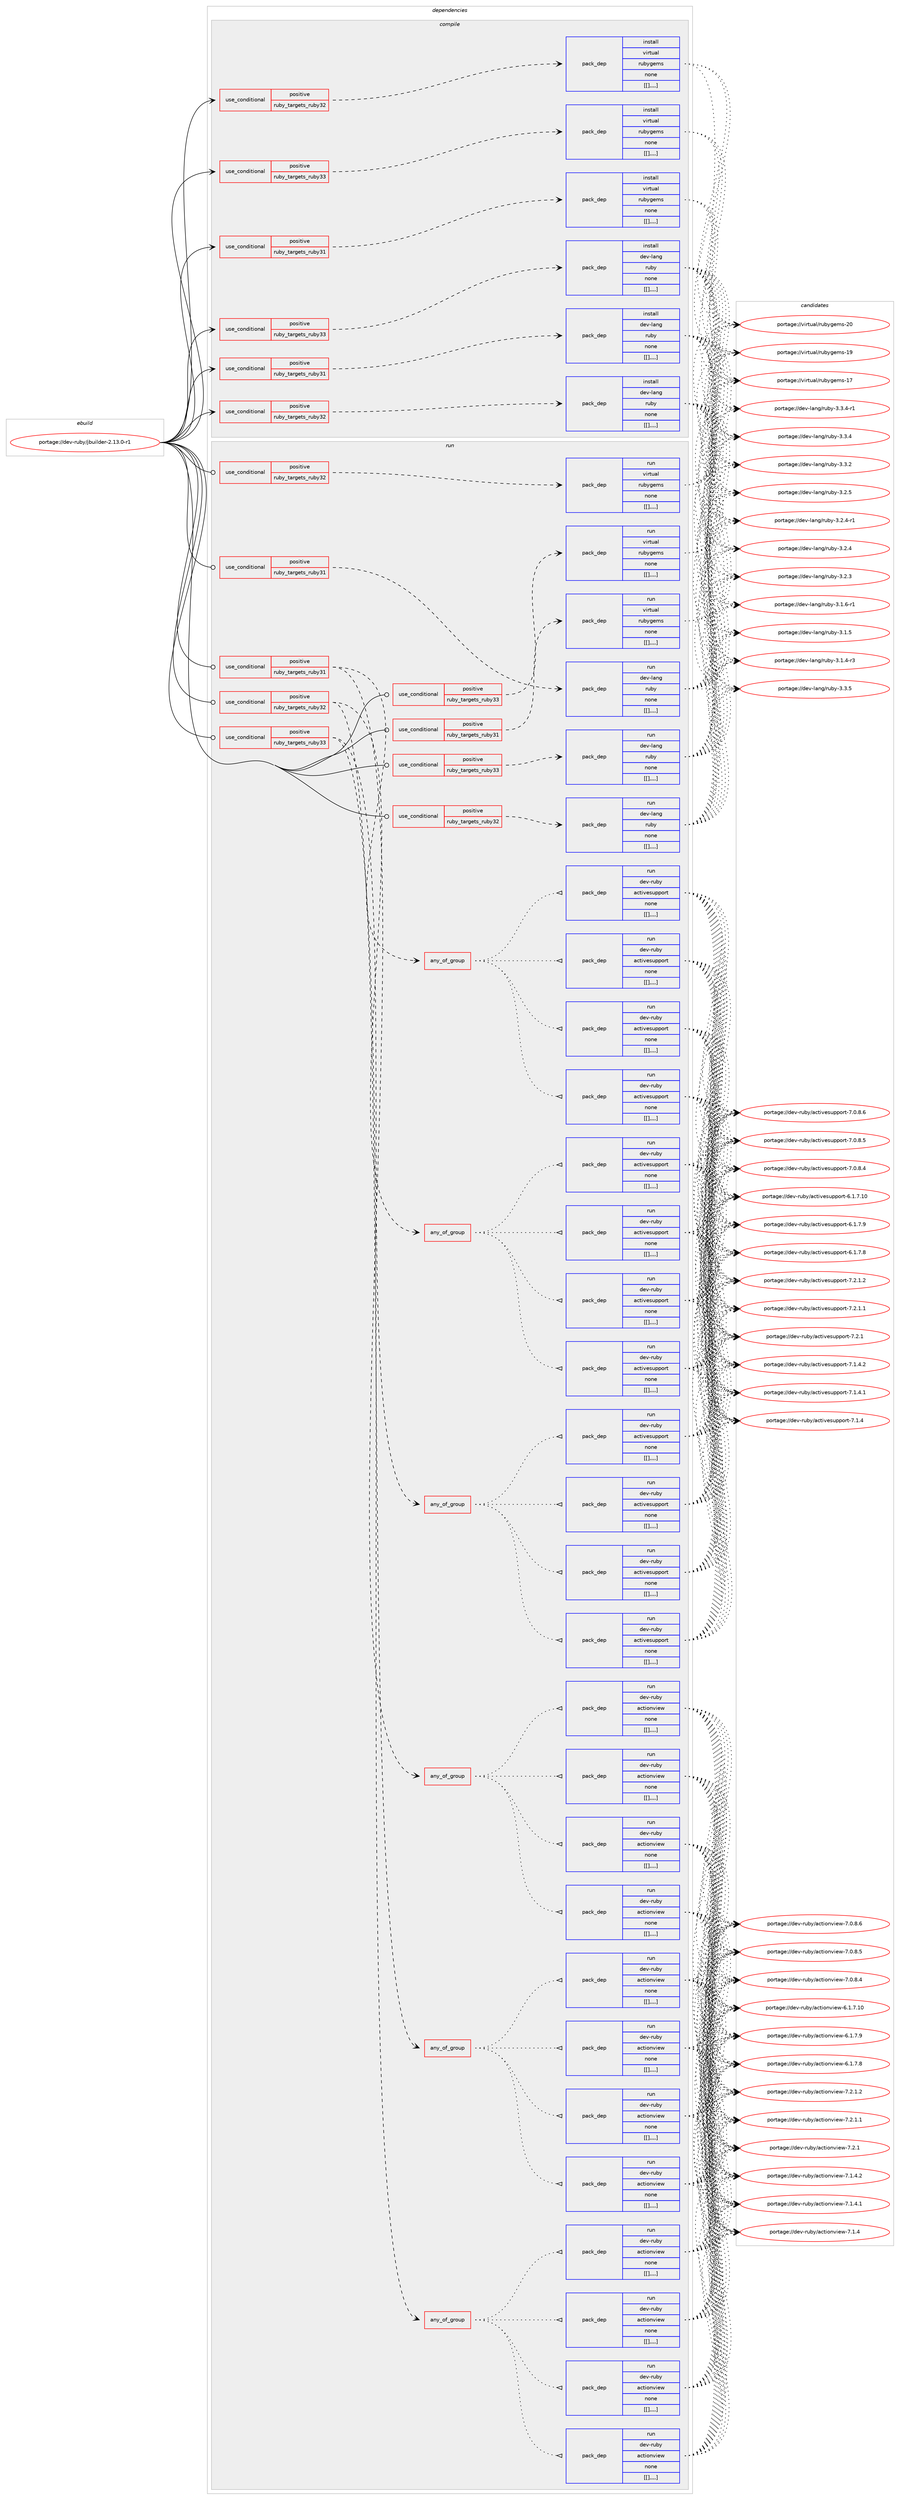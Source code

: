 digraph prolog {

# *************
# Graph options
# *************

newrank=true;
concentrate=true;
compound=true;
graph [rankdir=LR,fontname=Helvetica,fontsize=10,ranksep=1.5];#, ranksep=2.5, nodesep=0.2];
edge  [arrowhead=vee];
node  [fontname=Helvetica,fontsize=10];

# **********
# The ebuild
# **********

subgraph cluster_leftcol {
color=gray;
label=<<i>ebuild</i>>;
id [label="portage://dev-ruby/jbuilder-2.13.0-r1", color=red, width=4, href="../dev-ruby/jbuilder-2.13.0-r1.svg"];
}

# ****************
# The dependencies
# ****************

subgraph cluster_midcol {
color=gray;
label=<<i>dependencies</i>>;
subgraph cluster_compile {
fillcolor="#eeeeee";
style=filled;
label=<<i>compile</i>>;
subgraph cond53536 {
dependency197976 [label=<<TABLE BORDER="0" CELLBORDER="1" CELLSPACING="0" CELLPADDING="4"><TR><TD ROWSPAN="3" CELLPADDING="10">use_conditional</TD></TR><TR><TD>positive</TD></TR><TR><TD>ruby_targets_ruby31</TD></TR></TABLE>>, shape=none, color=red];
subgraph pack143030 {
dependency197982 [label=<<TABLE BORDER="0" CELLBORDER="1" CELLSPACING="0" CELLPADDING="4" WIDTH="220"><TR><TD ROWSPAN="6" CELLPADDING="30">pack_dep</TD></TR><TR><TD WIDTH="110">install</TD></TR><TR><TD>dev-lang</TD></TR><TR><TD>ruby</TD></TR><TR><TD>none</TD></TR><TR><TD>[[],,,,]</TD></TR></TABLE>>, shape=none, color=blue];
}
dependency197976:e -> dependency197982:w [weight=20,style="dashed",arrowhead="vee"];
}
id:e -> dependency197976:w [weight=20,style="solid",arrowhead="vee"];
subgraph cond53549 {
dependency198008 [label=<<TABLE BORDER="0" CELLBORDER="1" CELLSPACING="0" CELLPADDING="4"><TR><TD ROWSPAN="3" CELLPADDING="10">use_conditional</TD></TR><TR><TD>positive</TD></TR><TR><TD>ruby_targets_ruby31</TD></TR></TABLE>>, shape=none, color=red];
subgraph pack143062 {
dependency198042 [label=<<TABLE BORDER="0" CELLBORDER="1" CELLSPACING="0" CELLPADDING="4" WIDTH="220"><TR><TD ROWSPAN="6" CELLPADDING="30">pack_dep</TD></TR><TR><TD WIDTH="110">install</TD></TR><TR><TD>virtual</TD></TR><TR><TD>rubygems</TD></TR><TR><TD>none</TD></TR><TR><TD>[[],,,,]</TD></TR></TABLE>>, shape=none, color=blue];
}
dependency198008:e -> dependency198042:w [weight=20,style="dashed",arrowhead="vee"];
}
id:e -> dependency198008:w [weight=20,style="solid",arrowhead="vee"];
subgraph cond53585 {
dependency198121 [label=<<TABLE BORDER="0" CELLBORDER="1" CELLSPACING="0" CELLPADDING="4"><TR><TD ROWSPAN="3" CELLPADDING="10">use_conditional</TD></TR><TR><TD>positive</TD></TR><TR><TD>ruby_targets_ruby32</TD></TR></TABLE>>, shape=none, color=red];
subgraph pack143118 {
dependency198144 [label=<<TABLE BORDER="0" CELLBORDER="1" CELLSPACING="0" CELLPADDING="4" WIDTH="220"><TR><TD ROWSPAN="6" CELLPADDING="30">pack_dep</TD></TR><TR><TD WIDTH="110">install</TD></TR><TR><TD>dev-lang</TD></TR><TR><TD>ruby</TD></TR><TR><TD>none</TD></TR><TR><TD>[[],,,,]</TD></TR></TABLE>>, shape=none, color=blue];
}
dependency198121:e -> dependency198144:w [weight=20,style="dashed",arrowhead="vee"];
}
id:e -> dependency198121:w [weight=20,style="solid",arrowhead="vee"];
subgraph cond53634 {
dependency198206 [label=<<TABLE BORDER="0" CELLBORDER="1" CELLSPACING="0" CELLPADDING="4"><TR><TD ROWSPAN="3" CELLPADDING="10">use_conditional</TD></TR><TR><TD>positive</TD></TR><TR><TD>ruby_targets_ruby32</TD></TR></TABLE>>, shape=none, color=red];
subgraph pack143151 {
dependency198211 [label=<<TABLE BORDER="0" CELLBORDER="1" CELLSPACING="0" CELLPADDING="4" WIDTH="220"><TR><TD ROWSPAN="6" CELLPADDING="30">pack_dep</TD></TR><TR><TD WIDTH="110">install</TD></TR><TR><TD>virtual</TD></TR><TR><TD>rubygems</TD></TR><TR><TD>none</TD></TR><TR><TD>[[],,,,]</TD></TR></TABLE>>, shape=none, color=blue];
}
dependency198206:e -> dependency198211:w [weight=20,style="dashed",arrowhead="vee"];
}
id:e -> dependency198206:w [weight=20,style="solid",arrowhead="vee"];
subgraph cond53643 {
dependency198232 [label=<<TABLE BORDER="0" CELLBORDER="1" CELLSPACING="0" CELLPADDING="4"><TR><TD ROWSPAN="3" CELLPADDING="10">use_conditional</TD></TR><TR><TD>positive</TD></TR><TR><TD>ruby_targets_ruby33</TD></TR></TABLE>>, shape=none, color=red];
subgraph pack143195 {
dependency198330 [label=<<TABLE BORDER="0" CELLBORDER="1" CELLSPACING="0" CELLPADDING="4" WIDTH="220"><TR><TD ROWSPAN="6" CELLPADDING="30">pack_dep</TD></TR><TR><TD WIDTH="110">install</TD></TR><TR><TD>dev-lang</TD></TR><TR><TD>ruby</TD></TR><TR><TD>none</TD></TR><TR><TD>[[],,,,]</TD></TR></TABLE>>, shape=none, color=blue];
}
dependency198232:e -> dependency198330:w [weight=20,style="dashed",arrowhead="vee"];
}
id:e -> dependency198232:w [weight=20,style="solid",arrowhead="vee"];
subgraph cond53701 {
dependency198369 [label=<<TABLE BORDER="0" CELLBORDER="1" CELLSPACING="0" CELLPADDING="4"><TR><TD ROWSPAN="3" CELLPADDING="10">use_conditional</TD></TR><TR><TD>positive</TD></TR><TR><TD>ruby_targets_ruby33</TD></TR></TABLE>>, shape=none, color=red];
subgraph pack143238 {
dependency198370 [label=<<TABLE BORDER="0" CELLBORDER="1" CELLSPACING="0" CELLPADDING="4" WIDTH="220"><TR><TD ROWSPAN="6" CELLPADDING="30">pack_dep</TD></TR><TR><TD WIDTH="110">install</TD></TR><TR><TD>virtual</TD></TR><TR><TD>rubygems</TD></TR><TR><TD>none</TD></TR><TR><TD>[[],,,,]</TD></TR></TABLE>>, shape=none, color=blue];
}
dependency198369:e -> dependency198370:w [weight=20,style="dashed",arrowhead="vee"];
}
id:e -> dependency198369:w [weight=20,style="solid",arrowhead="vee"];
}
subgraph cluster_compileandrun {
fillcolor="#eeeeee";
style=filled;
label=<<i>compile and run</i>>;
}
subgraph cluster_run {
fillcolor="#eeeeee";
style=filled;
label=<<i>run</i>>;
subgraph cond53722 {
dependency198376 [label=<<TABLE BORDER="0" CELLBORDER="1" CELLSPACING="0" CELLPADDING="4"><TR><TD ROWSPAN="3" CELLPADDING="10">use_conditional</TD></TR><TR><TD>positive</TD></TR><TR><TD>ruby_targets_ruby31</TD></TR></TABLE>>, shape=none, color=red];
subgraph any1274 {
dependency198378 [label=<<TABLE BORDER="0" CELLBORDER="1" CELLSPACING="0" CELLPADDING="4"><TR><TD CELLPADDING="10">any_of_group</TD></TR></TABLE>>, shape=none, color=red];subgraph pack143243 {
dependency198418 [label=<<TABLE BORDER="0" CELLBORDER="1" CELLSPACING="0" CELLPADDING="4" WIDTH="220"><TR><TD ROWSPAN="6" CELLPADDING="30">pack_dep</TD></TR><TR><TD WIDTH="110">run</TD></TR><TR><TD>dev-ruby</TD></TR><TR><TD>activesupport</TD></TR><TR><TD>none</TD></TR><TR><TD>[[],,,,]</TD></TR></TABLE>>, shape=none, color=blue];
}
dependency198378:e -> dependency198418:w [weight=20,style="dotted",arrowhead="oinv"];
subgraph pack143263 {
dependency198421 [label=<<TABLE BORDER="0" CELLBORDER="1" CELLSPACING="0" CELLPADDING="4" WIDTH="220"><TR><TD ROWSPAN="6" CELLPADDING="30">pack_dep</TD></TR><TR><TD WIDTH="110">run</TD></TR><TR><TD>dev-ruby</TD></TR><TR><TD>activesupport</TD></TR><TR><TD>none</TD></TR><TR><TD>[[],,,,]</TD></TR></TABLE>>, shape=none, color=blue];
}
dependency198378:e -> dependency198421:w [weight=20,style="dotted",arrowhead="oinv"];
subgraph pack143264 {
dependency198424 [label=<<TABLE BORDER="0" CELLBORDER="1" CELLSPACING="0" CELLPADDING="4" WIDTH="220"><TR><TD ROWSPAN="6" CELLPADDING="30">pack_dep</TD></TR><TR><TD WIDTH="110">run</TD></TR><TR><TD>dev-ruby</TD></TR><TR><TD>activesupport</TD></TR><TR><TD>none</TD></TR><TR><TD>[[],,,,]</TD></TR></TABLE>>, shape=none, color=blue];
}
dependency198378:e -> dependency198424:w [weight=20,style="dotted",arrowhead="oinv"];
subgraph pack143294 {
dependency198481 [label=<<TABLE BORDER="0" CELLBORDER="1" CELLSPACING="0" CELLPADDING="4" WIDTH="220"><TR><TD ROWSPAN="6" CELLPADDING="30">pack_dep</TD></TR><TR><TD WIDTH="110">run</TD></TR><TR><TD>dev-ruby</TD></TR><TR><TD>activesupport</TD></TR><TR><TD>none</TD></TR><TR><TD>[[],,,,]</TD></TR></TABLE>>, shape=none, color=blue];
}
dependency198378:e -> dependency198481:w [weight=20,style="dotted",arrowhead="oinv"];
}
dependency198376:e -> dependency198378:w [weight=20,style="dashed",arrowhead="vee"];
subgraph any1276 {
dependency198550 [label=<<TABLE BORDER="0" CELLBORDER="1" CELLSPACING="0" CELLPADDING="4"><TR><TD CELLPADDING="10">any_of_group</TD></TR></TABLE>>, shape=none, color=red];subgraph pack143343 {
dependency198571 [label=<<TABLE BORDER="0" CELLBORDER="1" CELLSPACING="0" CELLPADDING="4" WIDTH="220"><TR><TD ROWSPAN="6" CELLPADDING="30">pack_dep</TD></TR><TR><TD WIDTH="110">run</TD></TR><TR><TD>dev-ruby</TD></TR><TR><TD>actionview</TD></TR><TR><TD>none</TD></TR><TR><TD>[[],,,,]</TD></TR></TABLE>>, shape=none, color=blue];
}
dependency198550:e -> dependency198571:w [weight=20,style="dotted",arrowhead="oinv"];
subgraph pack143359 {
dependency198603 [label=<<TABLE BORDER="0" CELLBORDER="1" CELLSPACING="0" CELLPADDING="4" WIDTH="220"><TR><TD ROWSPAN="6" CELLPADDING="30">pack_dep</TD></TR><TR><TD WIDTH="110">run</TD></TR><TR><TD>dev-ruby</TD></TR><TR><TD>actionview</TD></TR><TR><TD>none</TD></TR><TR><TD>[[],,,,]</TD></TR></TABLE>>, shape=none, color=blue];
}
dependency198550:e -> dependency198603:w [weight=20,style="dotted",arrowhead="oinv"];
subgraph pack143363 {
dependency198608 [label=<<TABLE BORDER="0" CELLBORDER="1" CELLSPACING="0" CELLPADDING="4" WIDTH="220"><TR><TD ROWSPAN="6" CELLPADDING="30">pack_dep</TD></TR><TR><TD WIDTH="110">run</TD></TR><TR><TD>dev-ruby</TD></TR><TR><TD>actionview</TD></TR><TR><TD>none</TD></TR><TR><TD>[[],,,,]</TD></TR></TABLE>>, shape=none, color=blue];
}
dependency198550:e -> dependency198608:w [weight=20,style="dotted",arrowhead="oinv"];
subgraph pack143369 {
dependency198613 [label=<<TABLE BORDER="0" CELLBORDER="1" CELLSPACING="0" CELLPADDING="4" WIDTH="220"><TR><TD ROWSPAN="6" CELLPADDING="30">pack_dep</TD></TR><TR><TD WIDTH="110">run</TD></TR><TR><TD>dev-ruby</TD></TR><TR><TD>actionview</TD></TR><TR><TD>none</TD></TR><TR><TD>[[],,,,]</TD></TR></TABLE>>, shape=none, color=blue];
}
dependency198550:e -> dependency198613:w [weight=20,style="dotted",arrowhead="oinv"];
}
dependency198376:e -> dependency198550:w [weight=20,style="dashed",arrowhead="vee"];
}
id:e -> dependency198376:w [weight=20,style="solid",arrowhead="odot"];
subgraph cond53828 {
dependency198638 [label=<<TABLE BORDER="0" CELLBORDER="1" CELLSPACING="0" CELLPADDING="4"><TR><TD ROWSPAN="3" CELLPADDING="10">use_conditional</TD></TR><TR><TD>positive</TD></TR><TR><TD>ruby_targets_ruby31</TD></TR></TABLE>>, shape=none, color=red];
subgraph pack143396 {
dependency198690 [label=<<TABLE BORDER="0" CELLBORDER="1" CELLSPACING="0" CELLPADDING="4" WIDTH="220"><TR><TD ROWSPAN="6" CELLPADDING="30">pack_dep</TD></TR><TR><TD WIDTH="110">run</TD></TR><TR><TD>dev-lang</TD></TR><TR><TD>ruby</TD></TR><TR><TD>none</TD></TR><TR><TD>[[],,,,]</TD></TR></TABLE>>, shape=none, color=blue];
}
dependency198638:e -> dependency198690:w [weight=20,style="dashed",arrowhead="vee"];
}
id:e -> dependency198638:w [weight=20,style="solid",arrowhead="odot"];
subgraph cond53863 {
dependency198743 [label=<<TABLE BORDER="0" CELLBORDER="1" CELLSPACING="0" CELLPADDING="4"><TR><TD ROWSPAN="3" CELLPADDING="10">use_conditional</TD></TR><TR><TD>positive</TD></TR><TR><TD>ruby_targets_ruby31</TD></TR></TABLE>>, shape=none, color=red];
subgraph pack143453 {
dependency198804 [label=<<TABLE BORDER="0" CELLBORDER="1" CELLSPACING="0" CELLPADDING="4" WIDTH="220"><TR><TD ROWSPAN="6" CELLPADDING="30">pack_dep</TD></TR><TR><TD WIDTH="110">run</TD></TR><TR><TD>virtual</TD></TR><TR><TD>rubygems</TD></TR><TR><TD>none</TD></TR><TR><TD>[[],,,,]</TD></TR></TABLE>>, shape=none, color=blue];
}
dependency198743:e -> dependency198804:w [weight=20,style="dashed",arrowhead="vee"];
}
id:e -> dependency198743:w [weight=20,style="solid",arrowhead="odot"];
subgraph cond53918 {
dependency198816 [label=<<TABLE BORDER="0" CELLBORDER="1" CELLSPACING="0" CELLPADDING="4"><TR><TD ROWSPAN="3" CELLPADDING="10">use_conditional</TD></TR><TR><TD>positive</TD></TR><TR><TD>ruby_targets_ruby32</TD></TR></TABLE>>, shape=none, color=red];
subgraph any1278 {
dependency198835 [label=<<TABLE BORDER="0" CELLBORDER="1" CELLSPACING="0" CELLPADDING="4"><TR><TD CELLPADDING="10">any_of_group</TD></TR></TABLE>>, shape=none, color=red];subgraph pack143491 {
dependency198838 [label=<<TABLE BORDER="0" CELLBORDER="1" CELLSPACING="0" CELLPADDING="4" WIDTH="220"><TR><TD ROWSPAN="6" CELLPADDING="30">pack_dep</TD></TR><TR><TD WIDTH="110">run</TD></TR><TR><TD>dev-ruby</TD></TR><TR><TD>activesupport</TD></TR><TR><TD>none</TD></TR><TR><TD>[[],,,,]</TD></TR></TABLE>>, shape=none, color=blue];
}
dependency198835:e -> dependency198838:w [weight=20,style="dotted",arrowhead="oinv"];
subgraph pack143509 {
dependency198883 [label=<<TABLE BORDER="0" CELLBORDER="1" CELLSPACING="0" CELLPADDING="4" WIDTH="220"><TR><TD ROWSPAN="6" CELLPADDING="30">pack_dep</TD></TR><TR><TD WIDTH="110">run</TD></TR><TR><TD>dev-ruby</TD></TR><TR><TD>activesupport</TD></TR><TR><TD>none</TD></TR><TR><TD>[[],,,,]</TD></TR></TABLE>>, shape=none, color=blue];
}
dependency198835:e -> dependency198883:w [weight=20,style="dotted",arrowhead="oinv"];
subgraph pack143560 {
dependency199007 [label=<<TABLE BORDER="0" CELLBORDER="1" CELLSPACING="0" CELLPADDING="4" WIDTH="220"><TR><TD ROWSPAN="6" CELLPADDING="30">pack_dep</TD></TR><TR><TD WIDTH="110">run</TD></TR><TR><TD>dev-ruby</TD></TR><TR><TD>activesupport</TD></TR><TR><TD>none</TD></TR><TR><TD>[[],,,,]</TD></TR></TABLE>>, shape=none, color=blue];
}
dependency198835:e -> dependency199007:w [weight=20,style="dotted",arrowhead="oinv"];
subgraph pack143616 {
dependency199066 [label=<<TABLE BORDER="0" CELLBORDER="1" CELLSPACING="0" CELLPADDING="4" WIDTH="220"><TR><TD ROWSPAN="6" CELLPADDING="30">pack_dep</TD></TR><TR><TD WIDTH="110">run</TD></TR><TR><TD>dev-ruby</TD></TR><TR><TD>activesupport</TD></TR><TR><TD>none</TD></TR><TR><TD>[[],,,,]</TD></TR></TABLE>>, shape=none, color=blue];
}
dependency198835:e -> dependency199066:w [weight=20,style="dotted",arrowhead="oinv"];
}
dependency198816:e -> dependency198835:w [weight=20,style="dashed",arrowhead="vee"];
subgraph any1280 {
dependency199093 [label=<<TABLE BORDER="0" CELLBORDER="1" CELLSPACING="0" CELLPADDING="4"><TR><TD CELLPADDING="10">any_of_group</TD></TR></TABLE>>, shape=none, color=red];subgraph pack143632 {
dependency199097 [label=<<TABLE BORDER="0" CELLBORDER="1" CELLSPACING="0" CELLPADDING="4" WIDTH="220"><TR><TD ROWSPAN="6" CELLPADDING="30">pack_dep</TD></TR><TR><TD WIDTH="110">run</TD></TR><TR><TD>dev-ruby</TD></TR><TR><TD>actionview</TD></TR><TR><TD>none</TD></TR><TR><TD>[[],,,,]</TD></TR></TABLE>>, shape=none, color=blue];
}
dependency199093:e -> dependency199097:w [weight=20,style="dotted",arrowhead="oinv"];
subgraph pack143636 {
dependency199100 [label=<<TABLE BORDER="0" CELLBORDER="1" CELLSPACING="0" CELLPADDING="4" WIDTH="220"><TR><TD ROWSPAN="6" CELLPADDING="30">pack_dep</TD></TR><TR><TD WIDTH="110">run</TD></TR><TR><TD>dev-ruby</TD></TR><TR><TD>actionview</TD></TR><TR><TD>none</TD></TR><TR><TD>[[],,,,]</TD></TR></TABLE>>, shape=none, color=blue];
}
dependency199093:e -> dependency199100:w [weight=20,style="dotted",arrowhead="oinv"];
subgraph pack143653 {
dependency199220 [label=<<TABLE BORDER="0" CELLBORDER="1" CELLSPACING="0" CELLPADDING="4" WIDTH="220"><TR><TD ROWSPAN="6" CELLPADDING="30">pack_dep</TD></TR><TR><TD WIDTH="110">run</TD></TR><TR><TD>dev-ruby</TD></TR><TR><TD>actionview</TD></TR><TR><TD>none</TD></TR><TR><TD>[[],,,,]</TD></TR></TABLE>>, shape=none, color=blue];
}
dependency199093:e -> dependency199220:w [weight=20,style="dotted",arrowhead="oinv"];
subgraph pack143709 {
dependency199260 [label=<<TABLE BORDER="0" CELLBORDER="1" CELLSPACING="0" CELLPADDING="4" WIDTH="220"><TR><TD ROWSPAN="6" CELLPADDING="30">pack_dep</TD></TR><TR><TD WIDTH="110">run</TD></TR><TR><TD>dev-ruby</TD></TR><TR><TD>actionview</TD></TR><TR><TD>none</TD></TR><TR><TD>[[],,,,]</TD></TR></TABLE>>, shape=none, color=blue];
}
dependency199093:e -> dependency199260:w [weight=20,style="dotted",arrowhead="oinv"];
}
dependency198816:e -> dependency199093:w [weight=20,style="dashed",arrowhead="vee"];
}
id:e -> dependency198816:w [weight=20,style="solid",arrowhead="odot"];
subgraph cond54120 {
dependency199266 [label=<<TABLE BORDER="0" CELLBORDER="1" CELLSPACING="0" CELLPADDING="4"><TR><TD ROWSPAN="3" CELLPADDING="10">use_conditional</TD></TR><TR><TD>positive</TD></TR><TR><TD>ruby_targets_ruby32</TD></TR></TABLE>>, shape=none, color=red];
subgraph pack143776 {
dependency199389 [label=<<TABLE BORDER="0" CELLBORDER="1" CELLSPACING="0" CELLPADDING="4" WIDTH="220"><TR><TD ROWSPAN="6" CELLPADDING="30">pack_dep</TD></TR><TR><TD WIDTH="110">run</TD></TR><TR><TD>dev-lang</TD></TR><TR><TD>ruby</TD></TR><TR><TD>none</TD></TR><TR><TD>[[],,,,]</TD></TR></TABLE>>, shape=none, color=blue];
}
dependency199266:e -> dependency199389:w [weight=20,style="dashed",arrowhead="vee"];
}
id:e -> dependency199266:w [weight=20,style="solid",arrowhead="odot"];
subgraph cond54178 {
dependency199445 [label=<<TABLE BORDER="0" CELLBORDER="1" CELLSPACING="0" CELLPADDING="4"><TR><TD ROWSPAN="3" CELLPADDING="10">use_conditional</TD></TR><TR><TD>positive</TD></TR><TR><TD>ruby_targets_ruby32</TD></TR></TABLE>>, shape=none, color=red];
subgraph pack143819 {
dependency199484 [label=<<TABLE BORDER="0" CELLBORDER="1" CELLSPACING="0" CELLPADDING="4" WIDTH="220"><TR><TD ROWSPAN="6" CELLPADDING="30">pack_dep</TD></TR><TR><TD WIDTH="110">run</TD></TR><TR><TD>virtual</TD></TR><TR><TD>rubygems</TD></TR><TR><TD>none</TD></TR><TR><TD>[[],,,,]</TD></TR></TABLE>>, shape=none, color=blue];
}
dependency199445:e -> dependency199484:w [weight=20,style="dashed",arrowhead="vee"];
}
id:e -> dependency199445:w [weight=20,style="solid",arrowhead="odot"];
subgraph cond54229 {
dependency199490 [label=<<TABLE BORDER="0" CELLBORDER="1" CELLSPACING="0" CELLPADDING="4"><TR><TD ROWSPAN="3" CELLPADDING="10">use_conditional</TD></TR><TR><TD>positive</TD></TR><TR><TD>ruby_targets_ruby33</TD></TR></TABLE>>, shape=none, color=red];
subgraph any1283 {
dependency199493 [label=<<TABLE BORDER="0" CELLBORDER="1" CELLSPACING="0" CELLPADDING="4"><TR><TD CELLPADDING="10">any_of_group</TD></TR></TABLE>>, shape=none, color=red];subgraph pack143843 {
dependency199517 [label=<<TABLE BORDER="0" CELLBORDER="1" CELLSPACING="0" CELLPADDING="4" WIDTH="220"><TR><TD ROWSPAN="6" CELLPADDING="30">pack_dep</TD></TR><TR><TD WIDTH="110">run</TD></TR><TR><TD>dev-ruby</TD></TR><TR><TD>activesupport</TD></TR><TR><TD>none</TD></TR><TR><TD>[[],,,,]</TD></TR></TABLE>>, shape=none, color=blue];
}
dependency199493:e -> dependency199517:w [weight=20,style="dotted",arrowhead="oinv"];
subgraph pack143865 {
dependency199573 [label=<<TABLE BORDER="0" CELLBORDER="1" CELLSPACING="0" CELLPADDING="4" WIDTH="220"><TR><TD ROWSPAN="6" CELLPADDING="30">pack_dep</TD></TR><TR><TD WIDTH="110">run</TD></TR><TR><TD>dev-ruby</TD></TR><TR><TD>activesupport</TD></TR><TR><TD>none</TD></TR><TR><TD>[[],,,,]</TD></TR></TABLE>>, shape=none, color=blue];
}
dependency199493:e -> dependency199573:w [weight=20,style="dotted",arrowhead="oinv"];
subgraph pack143900 {
dependency199596 [label=<<TABLE BORDER="0" CELLBORDER="1" CELLSPACING="0" CELLPADDING="4" WIDTH="220"><TR><TD ROWSPAN="6" CELLPADDING="30">pack_dep</TD></TR><TR><TD WIDTH="110">run</TD></TR><TR><TD>dev-ruby</TD></TR><TR><TD>activesupport</TD></TR><TR><TD>none</TD></TR><TR><TD>[[],,,,]</TD></TR></TABLE>>, shape=none, color=blue];
}
dependency199493:e -> dependency199596:w [weight=20,style="dotted",arrowhead="oinv"];
subgraph pack143913 {
dependency199639 [label=<<TABLE BORDER="0" CELLBORDER="1" CELLSPACING="0" CELLPADDING="4" WIDTH="220"><TR><TD ROWSPAN="6" CELLPADDING="30">pack_dep</TD></TR><TR><TD WIDTH="110">run</TD></TR><TR><TD>dev-ruby</TD></TR><TR><TD>activesupport</TD></TR><TR><TD>none</TD></TR><TR><TD>[[],,,,]</TD></TR></TABLE>>, shape=none, color=blue];
}
dependency199493:e -> dependency199639:w [weight=20,style="dotted",arrowhead="oinv"];
}
dependency199490:e -> dependency199493:w [weight=20,style="dashed",arrowhead="vee"];
subgraph any1286 {
dependency199687 [label=<<TABLE BORDER="0" CELLBORDER="1" CELLSPACING="0" CELLPADDING="4"><TR><TD CELLPADDING="10">any_of_group</TD></TR></TABLE>>, shape=none, color=red];subgraph pack143945 {
dependency199688 [label=<<TABLE BORDER="0" CELLBORDER="1" CELLSPACING="0" CELLPADDING="4" WIDTH="220"><TR><TD ROWSPAN="6" CELLPADDING="30">pack_dep</TD></TR><TR><TD WIDTH="110">run</TD></TR><TR><TD>dev-ruby</TD></TR><TR><TD>actionview</TD></TR><TR><TD>none</TD></TR><TR><TD>[[],,,,]</TD></TR></TABLE>>, shape=none, color=blue];
}
dependency199687:e -> dependency199688:w [weight=20,style="dotted",arrowhead="oinv"];
subgraph pack143949 {
dependency199713 [label=<<TABLE BORDER="0" CELLBORDER="1" CELLSPACING="0" CELLPADDING="4" WIDTH="220"><TR><TD ROWSPAN="6" CELLPADDING="30">pack_dep</TD></TR><TR><TD WIDTH="110">run</TD></TR><TR><TD>dev-ruby</TD></TR><TR><TD>actionview</TD></TR><TR><TD>none</TD></TR><TR><TD>[[],,,,]</TD></TR></TABLE>>, shape=none, color=blue];
}
dependency199687:e -> dependency199713:w [weight=20,style="dotted",arrowhead="oinv"];
subgraph pack143967 {
dependency199723 [label=<<TABLE BORDER="0" CELLBORDER="1" CELLSPACING="0" CELLPADDING="4" WIDTH="220"><TR><TD ROWSPAN="6" CELLPADDING="30">pack_dep</TD></TR><TR><TD WIDTH="110">run</TD></TR><TR><TD>dev-ruby</TD></TR><TR><TD>actionview</TD></TR><TR><TD>none</TD></TR><TR><TD>[[],,,,]</TD></TR></TABLE>>, shape=none, color=blue];
}
dependency199687:e -> dependency199723:w [weight=20,style="dotted",arrowhead="oinv"];
subgraph pack143976 {
dependency199758 [label=<<TABLE BORDER="0" CELLBORDER="1" CELLSPACING="0" CELLPADDING="4" WIDTH="220"><TR><TD ROWSPAN="6" CELLPADDING="30">pack_dep</TD></TR><TR><TD WIDTH="110">run</TD></TR><TR><TD>dev-ruby</TD></TR><TR><TD>actionview</TD></TR><TR><TD>none</TD></TR><TR><TD>[[],,,,]</TD></TR></TABLE>>, shape=none, color=blue];
}
dependency199687:e -> dependency199758:w [weight=20,style="dotted",arrowhead="oinv"];
}
dependency199490:e -> dependency199687:w [weight=20,style="dashed",arrowhead="vee"];
}
id:e -> dependency199490:w [weight=20,style="solid",arrowhead="odot"];
subgraph cond54352 {
dependency199784 [label=<<TABLE BORDER="0" CELLBORDER="1" CELLSPACING="0" CELLPADDING="4"><TR><TD ROWSPAN="3" CELLPADDING="10">use_conditional</TD></TR><TR><TD>positive</TD></TR><TR><TD>ruby_targets_ruby33</TD></TR></TABLE>>, shape=none, color=red];
subgraph pack144022 {
dependency199826 [label=<<TABLE BORDER="0" CELLBORDER="1" CELLSPACING="0" CELLPADDING="4" WIDTH="220"><TR><TD ROWSPAN="6" CELLPADDING="30">pack_dep</TD></TR><TR><TD WIDTH="110">run</TD></TR><TR><TD>dev-lang</TD></TR><TR><TD>ruby</TD></TR><TR><TD>none</TD></TR><TR><TD>[[],,,,]</TD></TR></TABLE>>, shape=none, color=blue];
}
dependency199784:e -> dependency199826:w [weight=20,style="dashed",arrowhead="vee"];
}
id:e -> dependency199784:w [weight=20,style="solid",arrowhead="odot"];
subgraph cond54395 {
dependency199913 [label=<<TABLE BORDER="0" CELLBORDER="1" CELLSPACING="0" CELLPADDING="4"><TR><TD ROWSPAN="3" CELLPADDING="10">use_conditional</TD></TR><TR><TD>positive</TD></TR><TR><TD>ruby_targets_ruby33</TD></TR></TABLE>>, shape=none, color=red];
subgraph pack144065 {
dependency199939 [label=<<TABLE BORDER="0" CELLBORDER="1" CELLSPACING="0" CELLPADDING="4" WIDTH="220"><TR><TD ROWSPAN="6" CELLPADDING="30">pack_dep</TD></TR><TR><TD WIDTH="110">run</TD></TR><TR><TD>virtual</TD></TR><TR><TD>rubygems</TD></TR><TR><TD>none</TD></TR><TR><TD>[[],,,,]</TD></TR></TABLE>>, shape=none, color=blue];
}
dependency199913:e -> dependency199939:w [weight=20,style="dashed",arrowhead="vee"];
}
id:e -> dependency199913:w [weight=20,style="solid",arrowhead="odot"];
}
}

# **************
# The candidates
# **************

subgraph cluster_choices {
rank=same;
color=gray;
label=<<i>candidates</i>>;

subgraph choice143585 {
color=black;
nodesep=1;
choice10010111845108971101034711411798121455146514653 [label="portage://dev-lang/ruby-3.3.5", color=red, width=4,href="../dev-lang/ruby-3.3.5.svg"];
choice100101118451089711010347114117981214551465146524511449 [label="portage://dev-lang/ruby-3.3.4-r1", color=red, width=4,href="../dev-lang/ruby-3.3.4-r1.svg"];
choice10010111845108971101034711411798121455146514652 [label="portage://dev-lang/ruby-3.3.4", color=red, width=4,href="../dev-lang/ruby-3.3.4.svg"];
choice10010111845108971101034711411798121455146514650 [label="portage://dev-lang/ruby-3.3.2", color=red, width=4,href="../dev-lang/ruby-3.3.2.svg"];
choice10010111845108971101034711411798121455146504653 [label="portage://dev-lang/ruby-3.2.5", color=red, width=4,href="../dev-lang/ruby-3.2.5.svg"];
choice100101118451089711010347114117981214551465046524511449 [label="portage://dev-lang/ruby-3.2.4-r1", color=red, width=4,href="../dev-lang/ruby-3.2.4-r1.svg"];
choice10010111845108971101034711411798121455146504652 [label="portage://dev-lang/ruby-3.2.4", color=red, width=4,href="../dev-lang/ruby-3.2.4.svg"];
choice10010111845108971101034711411798121455146504651 [label="portage://dev-lang/ruby-3.2.3", color=red, width=4,href="../dev-lang/ruby-3.2.3.svg"];
choice100101118451089711010347114117981214551464946544511449 [label="portage://dev-lang/ruby-3.1.6-r1", color=red, width=4,href="../dev-lang/ruby-3.1.6-r1.svg"];
choice10010111845108971101034711411798121455146494653 [label="portage://dev-lang/ruby-3.1.5", color=red, width=4,href="../dev-lang/ruby-3.1.5.svg"];
choice100101118451089711010347114117981214551464946524511451 [label="portage://dev-lang/ruby-3.1.4-r3", color=red, width=4,href="../dev-lang/ruby-3.1.4-r3.svg"];
dependency197982:e -> choice10010111845108971101034711411798121455146514653:w [style=dotted,weight="100"];
dependency197982:e -> choice100101118451089711010347114117981214551465146524511449:w [style=dotted,weight="100"];
dependency197982:e -> choice10010111845108971101034711411798121455146514652:w [style=dotted,weight="100"];
dependency197982:e -> choice10010111845108971101034711411798121455146514650:w [style=dotted,weight="100"];
dependency197982:e -> choice10010111845108971101034711411798121455146504653:w [style=dotted,weight="100"];
dependency197982:e -> choice100101118451089711010347114117981214551465046524511449:w [style=dotted,weight="100"];
dependency197982:e -> choice10010111845108971101034711411798121455146504652:w [style=dotted,weight="100"];
dependency197982:e -> choice10010111845108971101034711411798121455146504651:w [style=dotted,weight="100"];
dependency197982:e -> choice100101118451089711010347114117981214551464946544511449:w [style=dotted,weight="100"];
dependency197982:e -> choice10010111845108971101034711411798121455146494653:w [style=dotted,weight="100"];
dependency197982:e -> choice100101118451089711010347114117981214551464946524511451:w [style=dotted,weight="100"];
}
subgraph choice143607 {
color=black;
nodesep=1;
choice118105114116117971084711411798121103101109115455048 [label="portage://virtual/rubygems-20", color=red, width=4,href="../virtual/rubygems-20.svg"];
choice118105114116117971084711411798121103101109115454957 [label="portage://virtual/rubygems-19", color=red, width=4,href="../virtual/rubygems-19.svg"];
choice118105114116117971084711411798121103101109115454955 [label="portage://virtual/rubygems-17", color=red, width=4,href="../virtual/rubygems-17.svg"];
dependency198042:e -> choice118105114116117971084711411798121103101109115455048:w [style=dotted,weight="100"];
dependency198042:e -> choice118105114116117971084711411798121103101109115454957:w [style=dotted,weight="100"];
dependency198042:e -> choice118105114116117971084711411798121103101109115454955:w [style=dotted,weight="100"];
}
subgraph choice143610 {
color=black;
nodesep=1;
choice10010111845108971101034711411798121455146514653 [label="portage://dev-lang/ruby-3.3.5", color=red, width=4,href="../dev-lang/ruby-3.3.5.svg"];
choice100101118451089711010347114117981214551465146524511449 [label="portage://dev-lang/ruby-3.3.4-r1", color=red, width=4,href="../dev-lang/ruby-3.3.4-r1.svg"];
choice10010111845108971101034711411798121455146514652 [label="portage://dev-lang/ruby-3.3.4", color=red, width=4,href="../dev-lang/ruby-3.3.4.svg"];
choice10010111845108971101034711411798121455146514650 [label="portage://dev-lang/ruby-3.3.2", color=red, width=4,href="../dev-lang/ruby-3.3.2.svg"];
choice10010111845108971101034711411798121455146504653 [label="portage://dev-lang/ruby-3.2.5", color=red, width=4,href="../dev-lang/ruby-3.2.5.svg"];
choice100101118451089711010347114117981214551465046524511449 [label="portage://dev-lang/ruby-3.2.4-r1", color=red, width=4,href="../dev-lang/ruby-3.2.4-r1.svg"];
choice10010111845108971101034711411798121455146504652 [label="portage://dev-lang/ruby-3.2.4", color=red, width=4,href="../dev-lang/ruby-3.2.4.svg"];
choice10010111845108971101034711411798121455146504651 [label="portage://dev-lang/ruby-3.2.3", color=red, width=4,href="../dev-lang/ruby-3.2.3.svg"];
choice100101118451089711010347114117981214551464946544511449 [label="portage://dev-lang/ruby-3.1.6-r1", color=red, width=4,href="../dev-lang/ruby-3.1.6-r1.svg"];
choice10010111845108971101034711411798121455146494653 [label="portage://dev-lang/ruby-3.1.5", color=red, width=4,href="../dev-lang/ruby-3.1.5.svg"];
choice100101118451089711010347114117981214551464946524511451 [label="portage://dev-lang/ruby-3.1.4-r3", color=red, width=4,href="../dev-lang/ruby-3.1.4-r3.svg"];
dependency198144:e -> choice10010111845108971101034711411798121455146514653:w [style=dotted,weight="100"];
dependency198144:e -> choice100101118451089711010347114117981214551465146524511449:w [style=dotted,weight="100"];
dependency198144:e -> choice10010111845108971101034711411798121455146514652:w [style=dotted,weight="100"];
dependency198144:e -> choice10010111845108971101034711411798121455146514650:w [style=dotted,weight="100"];
dependency198144:e -> choice10010111845108971101034711411798121455146504653:w [style=dotted,weight="100"];
dependency198144:e -> choice100101118451089711010347114117981214551465046524511449:w [style=dotted,weight="100"];
dependency198144:e -> choice10010111845108971101034711411798121455146504652:w [style=dotted,weight="100"];
dependency198144:e -> choice10010111845108971101034711411798121455146504651:w [style=dotted,weight="100"];
dependency198144:e -> choice100101118451089711010347114117981214551464946544511449:w [style=dotted,weight="100"];
dependency198144:e -> choice10010111845108971101034711411798121455146494653:w [style=dotted,weight="100"];
dependency198144:e -> choice100101118451089711010347114117981214551464946524511451:w [style=dotted,weight="100"];
}
subgraph choice143625 {
color=black;
nodesep=1;
choice118105114116117971084711411798121103101109115455048 [label="portage://virtual/rubygems-20", color=red, width=4,href="../virtual/rubygems-20.svg"];
choice118105114116117971084711411798121103101109115454957 [label="portage://virtual/rubygems-19", color=red, width=4,href="../virtual/rubygems-19.svg"];
choice118105114116117971084711411798121103101109115454955 [label="portage://virtual/rubygems-17", color=red, width=4,href="../virtual/rubygems-17.svg"];
dependency198211:e -> choice118105114116117971084711411798121103101109115455048:w [style=dotted,weight="100"];
dependency198211:e -> choice118105114116117971084711411798121103101109115454957:w [style=dotted,weight="100"];
dependency198211:e -> choice118105114116117971084711411798121103101109115454955:w [style=dotted,weight="100"];
}
subgraph choice143632 {
color=black;
nodesep=1;
choice10010111845108971101034711411798121455146514653 [label="portage://dev-lang/ruby-3.3.5", color=red, width=4,href="../dev-lang/ruby-3.3.5.svg"];
choice100101118451089711010347114117981214551465146524511449 [label="portage://dev-lang/ruby-3.3.4-r1", color=red, width=4,href="../dev-lang/ruby-3.3.4-r1.svg"];
choice10010111845108971101034711411798121455146514652 [label="portage://dev-lang/ruby-3.3.4", color=red, width=4,href="../dev-lang/ruby-3.3.4.svg"];
choice10010111845108971101034711411798121455146514650 [label="portage://dev-lang/ruby-3.3.2", color=red, width=4,href="../dev-lang/ruby-3.3.2.svg"];
choice10010111845108971101034711411798121455146504653 [label="portage://dev-lang/ruby-3.2.5", color=red, width=4,href="../dev-lang/ruby-3.2.5.svg"];
choice100101118451089711010347114117981214551465046524511449 [label="portage://dev-lang/ruby-3.2.4-r1", color=red, width=4,href="../dev-lang/ruby-3.2.4-r1.svg"];
choice10010111845108971101034711411798121455146504652 [label="portage://dev-lang/ruby-3.2.4", color=red, width=4,href="../dev-lang/ruby-3.2.4.svg"];
choice10010111845108971101034711411798121455146504651 [label="portage://dev-lang/ruby-3.2.3", color=red, width=4,href="../dev-lang/ruby-3.2.3.svg"];
choice100101118451089711010347114117981214551464946544511449 [label="portage://dev-lang/ruby-3.1.6-r1", color=red, width=4,href="../dev-lang/ruby-3.1.6-r1.svg"];
choice10010111845108971101034711411798121455146494653 [label="portage://dev-lang/ruby-3.1.5", color=red, width=4,href="../dev-lang/ruby-3.1.5.svg"];
choice100101118451089711010347114117981214551464946524511451 [label="portage://dev-lang/ruby-3.1.4-r3", color=red, width=4,href="../dev-lang/ruby-3.1.4-r3.svg"];
dependency198330:e -> choice10010111845108971101034711411798121455146514653:w [style=dotted,weight="100"];
dependency198330:e -> choice100101118451089711010347114117981214551465146524511449:w [style=dotted,weight="100"];
dependency198330:e -> choice10010111845108971101034711411798121455146514652:w [style=dotted,weight="100"];
dependency198330:e -> choice10010111845108971101034711411798121455146514650:w [style=dotted,weight="100"];
dependency198330:e -> choice10010111845108971101034711411798121455146504653:w [style=dotted,weight="100"];
dependency198330:e -> choice100101118451089711010347114117981214551465046524511449:w [style=dotted,weight="100"];
dependency198330:e -> choice10010111845108971101034711411798121455146504652:w [style=dotted,weight="100"];
dependency198330:e -> choice10010111845108971101034711411798121455146504651:w [style=dotted,weight="100"];
dependency198330:e -> choice100101118451089711010347114117981214551464946544511449:w [style=dotted,weight="100"];
dependency198330:e -> choice10010111845108971101034711411798121455146494653:w [style=dotted,weight="100"];
dependency198330:e -> choice100101118451089711010347114117981214551464946524511451:w [style=dotted,weight="100"];
}
subgraph choice143647 {
color=black;
nodesep=1;
choice118105114116117971084711411798121103101109115455048 [label="portage://virtual/rubygems-20", color=red, width=4,href="../virtual/rubygems-20.svg"];
choice118105114116117971084711411798121103101109115454957 [label="portage://virtual/rubygems-19", color=red, width=4,href="../virtual/rubygems-19.svg"];
choice118105114116117971084711411798121103101109115454955 [label="portage://virtual/rubygems-17", color=red, width=4,href="../virtual/rubygems-17.svg"];
dependency198370:e -> choice118105114116117971084711411798121103101109115455048:w [style=dotted,weight="100"];
dependency198370:e -> choice118105114116117971084711411798121103101109115454957:w [style=dotted,weight="100"];
dependency198370:e -> choice118105114116117971084711411798121103101109115454955:w [style=dotted,weight="100"];
}
subgraph choice143651 {
color=black;
nodesep=1;
choice10010111845114117981214797991161051181011151171121121111141164555465046494650 [label="portage://dev-ruby/activesupport-7.2.1.2", color=red, width=4,href="../dev-ruby/activesupport-7.2.1.2.svg"];
choice10010111845114117981214797991161051181011151171121121111141164555465046494649 [label="portage://dev-ruby/activesupport-7.2.1.1", color=red, width=4,href="../dev-ruby/activesupport-7.2.1.1.svg"];
choice1001011184511411798121479799116105118101115117112112111114116455546504649 [label="portage://dev-ruby/activesupport-7.2.1", color=red, width=4,href="../dev-ruby/activesupport-7.2.1.svg"];
choice10010111845114117981214797991161051181011151171121121111141164555464946524650 [label="portage://dev-ruby/activesupport-7.1.4.2", color=red, width=4,href="../dev-ruby/activesupport-7.1.4.2.svg"];
choice10010111845114117981214797991161051181011151171121121111141164555464946524649 [label="portage://dev-ruby/activesupport-7.1.4.1", color=red, width=4,href="../dev-ruby/activesupport-7.1.4.1.svg"];
choice1001011184511411798121479799116105118101115117112112111114116455546494652 [label="portage://dev-ruby/activesupport-7.1.4", color=red, width=4,href="../dev-ruby/activesupport-7.1.4.svg"];
choice10010111845114117981214797991161051181011151171121121111141164555464846564654 [label="portage://dev-ruby/activesupport-7.0.8.6", color=red, width=4,href="../dev-ruby/activesupport-7.0.8.6.svg"];
choice10010111845114117981214797991161051181011151171121121111141164555464846564653 [label="portage://dev-ruby/activesupport-7.0.8.5", color=red, width=4,href="../dev-ruby/activesupport-7.0.8.5.svg"];
choice10010111845114117981214797991161051181011151171121121111141164555464846564652 [label="portage://dev-ruby/activesupport-7.0.8.4", color=red, width=4,href="../dev-ruby/activesupport-7.0.8.4.svg"];
choice1001011184511411798121479799116105118101115117112112111114116455446494655464948 [label="portage://dev-ruby/activesupport-6.1.7.10", color=red, width=4,href="../dev-ruby/activesupport-6.1.7.10.svg"];
choice10010111845114117981214797991161051181011151171121121111141164554464946554657 [label="portage://dev-ruby/activesupport-6.1.7.9", color=red, width=4,href="../dev-ruby/activesupport-6.1.7.9.svg"];
choice10010111845114117981214797991161051181011151171121121111141164554464946554656 [label="portage://dev-ruby/activesupport-6.1.7.8", color=red, width=4,href="../dev-ruby/activesupport-6.1.7.8.svg"];
dependency198418:e -> choice10010111845114117981214797991161051181011151171121121111141164555465046494650:w [style=dotted,weight="100"];
dependency198418:e -> choice10010111845114117981214797991161051181011151171121121111141164555465046494649:w [style=dotted,weight="100"];
dependency198418:e -> choice1001011184511411798121479799116105118101115117112112111114116455546504649:w [style=dotted,weight="100"];
dependency198418:e -> choice10010111845114117981214797991161051181011151171121121111141164555464946524650:w [style=dotted,weight="100"];
dependency198418:e -> choice10010111845114117981214797991161051181011151171121121111141164555464946524649:w [style=dotted,weight="100"];
dependency198418:e -> choice1001011184511411798121479799116105118101115117112112111114116455546494652:w [style=dotted,weight="100"];
dependency198418:e -> choice10010111845114117981214797991161051181011151171121121111141164555464846564654:w [style=dotted,weight="100"];
dependency198418:e -> choice10010111845114117981214797991161051181011151171121121111141164555464846564653:w [style=dotted,weight="100"];
dependency198418:e -> choice10010111845114117981214797991161051181011151171121121111141164555464846564652:w [style=dotted,weight="100"];
dependency198418:e -> choice1001011184511411798121479799116105118101115117112112111114116455446494655464948:w [style=dotted,weight="100"];
dependency198418:e -> choice10010111845114117981214797991161051181011151171121121111141164554464946554657:w [style=dotted,weight="100"];
dependency198418:e -> choice10010111845114117981214797991161051181011151171121121111141164554464946554656:w [style=dotted,weight="100"];
}
subgraph choice143664 {
color=black;
nodesep=1;
choice10010111845114117981214797991161051181011151171121121111141164555465046494650 [label="portage://dev-ruby/activesupport-7.2.1.2", color=red, width=4,href="../dev-ruby/activesupport-7.2.1.2.svg"];
choice10010111845114117981214797991161051181011151171121121111141164555465046494649 [label="portage://dev-ruby/activesupport-7.2.1.1", color=red, width=4,href="../dev-ruby/activesupport-7.2.1.1.svg"];
choice1001011184511411798121479799116105118101115117112112111114116455546504649 [label="portage://dev-ruby/activesupport-7.2.1", color=red, width=4,href="../dev-ruby/activesupport-7.2.1.svg"];
choice10010111845114117981214797991161051181011151171121121111141164555464946524650 [label="portage://dev-ruby/activesupport-7.1.4.2", color=red, width=4,href="../dev-ruby/activesupport-7.1.4.2.svg"];
choice10010111845114117981214797991161051181011151171121121111141164555464946524649 [label="portage://dev-ruby/activesupport-7.1.4.1", color=red, width=4,href="../dev-ruby/activesupport-7.1.4.1.svg"];
choice1001011184511411798121479799116105118101115117112112111114116455546494652 [label="portage://dev-ruby/activesupport-7.1.4", color=red, width=4,href="../dev-ruby/activesupport-7.1.4.svg"];
choice10010111845114117981214797991161051181011151171121121111141164555464846564654 [label="portage://dev-ruby/activesupport-7.0.8.6", color=red, width=4,href="../dev-ruby/activesupport-7.0.8.6.svg"];
choice10010111845114117981214797991161051181011151171121121111141164555464846564653 [label="portage://dev-ruby/activesupport-7.0.8.5", color=red, width=4,href="../dev-ruby/activesupport-7.0.8.5.svg"];
choice10010111845114117981214797991161051181011151171121121111141164555464846564652 [label="portage://dev-ruby/activesupport-7.0.8.4", color=red, width=4,href="../dev-ruby/activesupport-7.0.8.4.svg"];
choice1001011184511411798121479799116105118101115117112112111114116455446494655464948 [label="portage://dev-ruby/activesupport-6.1.7.10", color=red, width=4,href="../dev-ruby/activesupport-6.1.7.10.svg"];
choice10010111845114117981214797991161051181011151171121121111141164554464946554657 [label="portage://dev-ruby/activesupport-6.1.7.9", color=red, width=4,href="../dev-ruby/activesupport-6.1.7.9.svg"];
choice10010111845114117981214797991161051181011151171121121111141164554464946554656 [label="portage://dev-ruby/activesupport-6.1.7.8", color=red, width=4,href="../dev-ruby/activesupport-6.1.7.8.svg"];
dependency198421:e -> choice10010111845114117981214797991161051181011151171121121111141164555465046494650:w [style=dotted,weight="100"];
dependency198421:e -> choice10010111845114117981214797991161051181011151171121121111141164555465046494649:w [style=dotted,weight="100"];
dependency198421:e -> choice1001011184511411798121479799116105118101115117112112111114116455546504649:w [style=dotted,weight="100"];
dependency198421:e -> choice10010111845114117981214797991161051181011151171121121111141164555464946524650:w [style=dotted,weight="100"];
dependency198421:e -> choice10010111845114117981214797991161051181011151171121121111141164555464946524649:w [style=dotted,weight="100"];
dependency198421:e -> choice1001011184511411798121479799116105118101115117112112111114116455546494652:w [style=dotted,weight="100"];
dependency198421:e -> choice10010111845114117981214797991161051181011151171121121111141164555464846564654:w [style=dotted,weight="100"];
dependency198421:e -> choice10010111845114117981214797991161051181011151171121121111141164555464846564653:w [style=dotted,weight="100"];
dependency198421:e -> choice10010111845114117981214797991161051181011151171121121111141164555464846564652:w [style=dotted,weight="100"];
dependency198421:e -> choice1001011184511411798121479799116105118101115117112112111114116455446494655464948:w [style=dotted,weight="100"];
dependency198421:e -> choice10010111845114117981214797991161051181011151171121121111141164554464946554657:w [style=dotted,weight="100"];
dependency198421:e -> choice10010111845114117981214797991161051181011151171121121111141164554464946554656:w [style=dotted,weight="100"];
}
subgraph choice143676 {
color=black;
nodesep=1;
choice10010111845114117981214797991161051181011151171121121111141164555465046494650 [label="portage://dev-ruby/activesupport-7.2.1.2", color=red, width=4,href="../dev-ruby/activesupport-7.2.1.2.svg"];
choice10010111845114117981214797991161051181011151171121121111141164555465046494649 [label="portage://dev-ruby/activesupport-7.2.1.1", color=red, width=4,href="../dev-ruby/activesupport-7.2.1.1.svg"];
choice1001011184511411798121479799116105118101115117112112111114116455546504649 [label="portage://dev-ruby/activesupport-7.2.1", color=red, width=4,href="../dev-ruby/activesupport-7.2.1.svg"];
choice10010111845114117981214797991161051181011151171121121111141164555464946524650 [label="portage://dev-ruby/activesupport-7.1.4.2", color=red, width=4,href="../dev-ruby/activesupport-7.1.4.2.svg"];
choice10010111845114117981214797991161051181011151171121121111141164555464946524649 [label="portage://dev-ruby/activesupport-7.1.4.1", color=red, width=4,href="../dev-ruby/activesupport-7.1.4.1.svg"];
choice1001011184511411798121479799116105118101115117112112111114116455546494652 [label="portage://dev-ruby/activesupport-7.1.4", color=red, width=4,href="../dev-ruby/activesupport-7.1.4.svg"];
choice10010111845114117981214797991161051181011151171121121111141164555464846564654 [label="portage://dev-ruby/activesupport-7.0.8.6", color=red, width=4,href="../dev-ruby/activesupport-7.0.8.6.svg"];
choice10010111845114117981214797991161051181011151171121121111141164555464846564653 [label="portage://dev-ruby/activesupport-7.0.8.5", color=red, width=4,href="../dev-ruby/activesupport-7.0.8.5.svg"];
choice10010111845114117981214797991161051181011151171121121111141164555464846564652 [label="portage://dev-ruby/activesupport-7.0.8.4", color=red, width=4,href="../dev-ruby/activesupport-7.0.8.4.svg"];
choice1001011184511411798121479799116105118101115117112112111114116455446494655464948 [label="portage://dev-ruby/activesupport-6.1.7.10", color=red, width=4,href="../dev-ruby/activesupport-6.1.7.10.svg"];
choice10010111845114117981214797991161051181011151171121121111141164554464946554657 [label="portage://dev-ruby/activesupport-6.1.7.9", color=red, width=4,href="../dev-ruby/activesupport-6.1.7.9.svg"];
choice10010111845114117981214797991161051181011151171121121111141164554464946554656 [label="portage://dev-ruby/activesupport-6.1.7.8", color=red, width=4,href="../dev-ruby/activesupport-6.1.7.8.svg"];
dependency198424:e -> choice10010111845114117981214797991161051181011151171121121111141164555465046494650:w [style=dotted,weight="100"];
dependency198424:e -> choice10010111845114117981214797991161051181011151171121121111141164555465046494649:w [style=dotted,weight="100"];
dependency198424:e -> choice1001011184511411798121479799116105118101115117112112111114116455546504649:w [style=dotted,weight="100"];
dependency198424:e -> choice10010111845114117981214797991161051181011151171121121111141164555464946524650:w [style=dotted,weight="100"];
dependency198424:e -> choice10010111845114117981214797991161051181011151171121121111141164555464946524649:w [style=dotted,weight="100"];
dependency198424:e -> choice1001011184511411798121479799116105118101115117112112111114116455546494652:w [style=dotted,weight="100"];
dependency198424:e -> choice10010111845114117981214797991161051181011151171121121111141164555464846564654:w [style=dotted,weight="100"];
dependency198424:e -> choice10010111845114117981214797991161051181011151171121121111141164555464846564653:w [style=dotted,weight="100"];
dependency198424:e -> choice10010111845114117981214797991161051181011151171121121111141164555464846564652:w [style=dotted,weight="100"];
dependency198424:e -> choice1001011184511411798121479799116105118101115117112112111114116455446494655464948:w [style=dotted,weight="100"];
dependency198424:e -> choice10010111845114117981214797991161051181011151171121121111141164554464946554657:w [style=dotted,weight="100"];
dependency198424:e -> choice10010111845114117981214797991161051181011151171121121111141164554464946554656:w [style=dotted,weight="100"];
}
subgraph choice143687 {
color=black;
nodesep=1;
choice10010111845114117981214797991161051181011151171121121111141164555465046494650 [label="portage://dev-ruby/activesupport-7.2.1.2", color=red, width=4,href="../dev-ruby/activesupport-7.2.1.2.svg"];
choice10010111845114117981214797991161051181011151171121121111141164555465046494649 [label="portage://dev-ruby/activesupport-7.2.1.1", color=red, width=4,href="../dev-ruby/activesupport-7.2.1.1.svg"];
choice1001011184511411798121479799116105118101115117112112111114116455546504649 [label="portage://dev-ruby/activesupport-7.2.1", color=red, width=4,href="../dev-ruby/activesupport-7.2.1.svg"];
choice10010111845114117981214797991161051181011151171121121111141164555464946524650 [label="portage://dev-ruby/activesupport-7.1.4.2", color=red, width=4,href="../dev-ruby/activesupport-7.1.4.2.svg"];
choice10010111845114117981214797991161051181011151171121121111141164555464946524649 [label="portage://dev-ruby/activesupport-7.1.4.1", color=red, width=4,href="../dev-ruby/activesupport-7.1.4.1.svg"];
choice1001011184511411798121479799116105118101115117112112111114116455546494652 [label="portage://dev-ruby/activesupport-7.1.4", color=red, width=4,href="../dev-ruby/activesupport-7.1.4.svg"];
choice10010111845114117981214797991161051181011151171121121111141164555464846564654 [label="portage://dev-ruby/activesupport-7.0.8.6", color=red, width=4,href="../dev-ruby/activesupport-7.0.8.6.svg"];
choice10010111845114117981214797991161051181011151171121121111141164555464846564653 [label="portage://dev-ruby/activesupport-7.0.8.5", color=red, width=4,href="../dev-ruby/activesupport-7.0.8.5.svg"];
choice10010111845114117981214797991161051181011151171121121111141164555464846564652 [label="portage://dev-ruby/activesupport-7.0.8.4", color=red, width=4,href="../dev-ruby/activesupport-7.0.8.4.svg"];
choice1001011184511411798121479799116105118101115117112112111114116455446494655464948 [label="portage://dev-ruby/activesupport-6.1.7.10", color=red, width=4,href="../dev-ruby/activesupport-6.1.7.10.svg"];
choice10010111845114117981214797991161051181011151171121121111141164554464946554657 [label="portage://dev-ruby/activesupport-6.1.7.9", color=red, width=4,href="../dev-ruby/activesupport-6.1.7.9.svg"];
choice10010111845114117981214797991161051181011151171121121111141164554464946554656 [label="portage://dev-ruby/activesupport-6.1.7.8", color=red, width=4,href="../dev-ruby/activesupport-6.1.7.8.svg"];
dependency198481:e -> choice10010111845114117981214797991161051181011151171121121111141164555465046494650:w [style=dotted,weight="100"];
dependency198481:e -> choice10010111845114117981214797991161051181011151171121121111141164555465046494649:w [style=dotted,weight="100"];
dependency198481:e -> choice1001011184511411798121479799116105118101115117112112111114116455546504649:w [style=dotted,weight="100"];
dependency198481:e -> choice10010111845114117981214797991161051181011151171121121111141164555464946524650:w [style=dotted,weight="100"];
dependency198481:e -> choice10010111845114117981214797991161051181011151171121121111141164555464946524649:w [style=dotted,weight="100"];
dependency198481:e -> choice1001011184511411798121479799116105118101115117112112111114116455546494652:w [style=dotted,weight="100"];
dependency198481:e -> choice10010111845114117981214797991161051181011151171121121111141164555464846564654:w [style=dotted,weight="100"];
dependency198481:e -> choice10010111845114117981214797991161051181011151171121121111141164555464846564653:w [style=dotted,weight="100"];
dependency198481:e -> choice10010111845114117981214797991161051181011151171121121111141164555464846564652:w [style=dotted,weight="100"];
dependency198481:e -> choice1001011184511411798121479799116105118101115117112112111114116455446494655464948:w [style=dotted,weight="100"];
dependency198481:e -> choice10010111845114117981214797991161051181011151171121121111141164554464946554657:w [style=dotted,weight="100"];
dependency198481:e -> choice10010111845114117981214797991161051181011151171121121111141164554464946554656:w [style=dotted,weight="100"];
}
subgraph choice143711 {
color=black;
nodesep=1;
choice10010111845114117981214797991161051111101181051011194555465046494650 [label="portage://dev-ruby/actionview-7.2.1.2", color=red, width=4,href="../dev-ruby/actionview-7.2.1.2.svg"];
choice10010111845114117981214797991161051111101181051011194555465046494649 [label="portage://dev-ruby/actionview-7.2.1.1", color=red, width=4,href="../dev-ruby/actionview-7.2.1.1.svg"];
choice1001011184511411798121479799116105111110118105101119455546504649 [label="portage://dev-ruby/actionview-7.2.1", color=red, width=4,href="../dev-ruby/actionview-7.2.1.svg"];
choice10010111845114117981214797991161051111101181051011194555464946524650 [label="portage://dev-ruby/actionview-7.1.4.2", color=red, width=4,href="../dev-ruby/actionview-7.1.4.2.svg"];
choice10010111845114117981214797991161051111101181051011194555464946524649 [label="portage://dev-ruby/actionview-7.1.4.1", color=red, width=4,href="../dev-ruby/actionview-7.1.4.1.svg"];
choice1001011184511411798121479799116105111110118105101119455546494652 [label="portage://dev-ruby/actionview-7.1.4", color=red, width=4,href="../dev-ruby/actionview-7.1.4.svg"];
choice10010111845114117981214797991161051111101181051011194555464846564654 [label="portage://dev-ruby/actionview-7.0.8.6", color=red, width=4,href="../dev-ruby/actionview-7.0.8.6.svg"];
choice10010111845114117981214797991161051111101181051011194555464846564653 [label="portage://dev-ruby/actionview-7.0.8.5", color=red, width=4,href="../dev-ruby/actionview-7.0.8.5.svg"];
choice10010111845114117981214797991161051111101181051011194555464846564652 [label="portage://dev-ruby/actionview-7.0.8.4", color=red, width=4,href="../dev-ruby/actionview-7.0.8.4.svg"];
choice1001011184511411798121479799116105111110118105101119455446494655464948 [label="portage://dev-ruby/actionview-6.1.7.10", color=red, width=4,href="../dev-ruby/actionview-6.1.7.10.svg"];
choice10010111845114117981214797991161051111101181051011194554464946554657 [label="portage://dev-ruby/actionview-6.1.7.9", color=red, width=4,href="../dev-ruby/actionview-6.1.7.9.svg"];
choice10010111845114117981214797991161051111101181051011194554464946554656 [label="portage://dev-ruby/actionview-6.1.7.8", color=red, width=4,href="../dev-ruby/actionview-6.1.7.8.svg"];
dependency198571:e -> choice10010111845114117981214797991161051111101181051011194555465046494650:w [style=dotted,weight="100"];
dependency198571:e -> choice10010111845114117981214797991161051111101181051011194555465046494649:w [style=dotted,weight="100"];
dependency198571:e -> choice1001011184511411798121479799116105111110118105101119455546504649:w [style=dotted,weight="100"];
dependency198571:e -> choice10010111845114117981214797991161051111101181051011194555464946524650:w [style=dotted,weight="100"];
dependency198571:e -> choice10010111845114117981214797991161051111101181051011194555464946524649:w [style=dotted,weight="100"];
dependency198571:e -> choice1001011184511411798121479799116105111110118105101119455546494652:w [style=dotted,weight="100"];
dependency198571:e -> choice10010111845114117981214797991161051111101181051011194555464846564654:w [style=dotted,weight="100"];
dependency198571:e -> choice10010111845114117981214797991161051111101181051011194555464846564653:w [style=dotted,weight="100"];
dependency198571:e -> choice10010111845114117981214797991161051111101181051011194555464846564652:w [style=dotted,weight="100"];
dependency198571:e -> choice1001011184511411798121479799116105111110118105101119455446494655464948:w [style=dotted,weight="100"];
dependency198571:e -> choice10010111845114117981214797991161051111101181051011194554464946554657:w [style=dotted,weight="100"];
dependency198571:e -> choice10010111845114117981214797991161051111101181051011194554464946554656:w [style=dotted,weight="100"];
}
subgraph choice143719 {
color=black;
nodesep=1;
choice10010111845114117981214797991161051111101181051011194555465046494650 [label="portage://dev-ruby/actionview-7.2.1.2", color=red, width=4,href="../dev-ruby/actionview-7.2.1.2.svg"];
choice10010111845114117981214797991161051111101181051011194555465046494649 [label="portage://dev-ruby/actionview-7.2.1.1", color=red, width=4,href="../dev-ruby/actionview-7.2.1.1.svg"];
choice1001011184511411798121479799116105111110118105101119455546504649 [label="portage://dev-ruby/actionview-7.2.1", color=red, width=4,href="../dev-ruby/actionview-7.2.1.svg"];
choice10010111845114117981214797991161051111101181051011194555464946524650 [label="portage://dev-ruby/actionview-7.1.4.2", color=red, width=4,href="../dev-ruby/actionview-7.1.4.2.svg"];
choice10010111845114117981214797991161051111101181051011194555464946524649 [label="portage://dev-ruby/actionview-7.1.4.1", color=red, width=4,href="../dev-ruby/actionview-7.1.4.1.svg"];
choice1001011184511411798121479799116105111110118105101119455546494652 [label="portage://dev-ruby/actionview-7.1.4", color=red, width=4,href="../dev-ruby/actionview-7.1.4.svg"];
choice10010111845114117981214797991161051111101181051011194555464846564654 [label="portage://dev-ruby/actionview-7.0.8.6", color=red, width=4,href="../dev-ruby/actionview-7.0.8.6.svg"];
choice10010111845114117981214797991161051111101181051011194555464846564653 [label="portage://dev-ruby/actionview-7.0.8.5", color=red, width=4,href="../dev-ruby/actionview-7.0.8.5.svg"];
choice10010111845114117981214797991161051111101181051011194555464846564652 [label="portage://dev-ruby/actionview-7.0.8.4", color=red, width=4,href="../dev-ruby/actionview-7.0.8.4.svg"];
choice1001011184511411798121479799116105111110118105101119455446494655464948 [label="portage://dev-ruby/actionview-6.1.7.10", color=red, width=4,href="../dev-ruby/actionview-6.1.7.10.svg"];
choice10010111845114117981214797991161051111101181051011194554464946554657 [label="portage://dev-ruby/actionview-6.1.7.9", color=red, width=4,href="../dev-ruby/actionview-6.1.7.9.svg"];
choice10010111845114117981214797991161051111101181051011194554464946554656 [label="portage://dev-ruby/actionview-6.1.7.8", color=red, width=4,href="../dev-ruby/actionview-6.1.7.8.svg"];
dependency198603:e -> choice10010111845114117981214797991161051111101181051011194555465046494650:w [style=dotted,weight="100"];
dependency198603:e -> choice10010111845114117981214797991161051111101181051011194555465046494649:w [style=dotted,weight="100"];
dependency198603:e -> choice1001011184511411798121479799116105111110118105101119455546504649:w [style=dotted,weight="100"];
dependency198603:e -> choice10010111845114117981214797991161051111101181051011194555464946524650:w [style=dotted,weight="100"];
dependency198603:e -> choice10010111845114117981214797991161051111101181051011194555464946524649:w [style=dotted,weight="100"];
dependency198603:e -> choice1001011184511411798121479799116105111110118105101119455546494652:w [style=dotted,weight="100"];
dependency198603:e -> choice10010111845114117981214797991161051111101181051011194555464846564654:w [style=dotted,weight="100"];
dependency198603:e -> choice10010111845114117981214797991161051111101181051011194555464846564653:w [style=dotted,weight="100"];
dependency198603:e -> choice10010111845114117981214797991161051111101181051011194555464846564652:w [style=dotted,weight="100"];
dependency198603:e -> choice1001011184511411798121479799116105111110118105101119455446494655464948:w [style=dotted,weight="100"];
dependency198603:e -> choice10010111845114117981214797991161051111101181051011194554464946554657:w [style=dotted,weight="100"];
dependency198603:e -> choice10010111845114117981214797991161051111101181051011194554464946554656:w [style=dotted,weight="100"];
}
subgraph choice143738 {
color=black;
nodesep=1;
choice10010111845114117981214797991161051111101181051011194555465046494650 [label="portage://dev-ruby/actionview-7.2.1.2", color=red, width=4,href="../dev-ruby/actionview-7.2.1.2.svg"];
choice10010111845114117981214797991161051111101181051011194555465046494649 [label="portage://dev-ruby/actionview-7.2.1.1", color=red, width=4,href="../dev-ruby/actionview-7.2.1.1.svg"];
choice1001011184511411798121479799116105111110118105101119455546504649 [label="portage://dev-ruby/actionview-7.2.1", color=red, width=4,href="../dev-ruby/actionview-7.2.1.svg"];
choice10010111845114117981214797991161051111101181051011194555464946524650 [label="portage://dev-ruby/actionview-7.1.4.2", color=red, width=4,href="../dev-ruby/actionview-7.1.4.2.svg"];
choice10010111845114117981214797991161051111101181051011194555464946524649 [label="portage://dev-ruby/actionview-7.1.4.1", color=red, width=4,href="../dev-ruby/actionview-7.1.4.1.svg"];
choice1001011184511411798121479799116105111110118105101119455546494652 [label="portage://dev-ruby/actionview-7.1.4", color=red, width=4,href="../dev-ruby/actionview-7.1.4.svg"];
choice10010111845114117981214797991161051111101181051011194555464846564654 [label="portage://dev-ruby/actionview-7.0.8.6", color=red, width=4,href="../dev-ruby/actionview-7.0.8.6.svg"];
choice10010111845114117981214797991161051111101181051011194555464846564653 [label="portage://dev-ruby/actionview-7.0.8.5", color=red, width=4,href="../dev-ruby/actionview-7.0.8.5.svg"];
choice10010111845114117981214797991161051111101181051011194555464846564652 [label="portage://dev-ruby/actionview-7.0.8.4", color=red, width=4,href="../dev-ruby/actionview-7.0.8.4.svg"];
choice1001011184511411798121479799116105111110118105101119455446494655464948 [label="portage://dev-ruby/actionview-6.1.7.10", color=red, width=4,href="../dev-ruby/actionview-6.1.7.10.svg"];
choice10010111845114117981214797991161051111101181051011194554464946554657 [label="portage://dev-ruby/actionview-6.1.7.9", color=red, width=4,href="../dev-ruby/actionview-6.1.7.9.svg"];
choice10010111845114117981214797991161051111101181051011194554464946554656 [label="portage://dev-ruby/actionview-6.1.7.8", color=red, width=4,href="../dev-ruby/actionview-6.1.7.8.svg"];
dependency198608:e -> choice10010111845114117981214797991161051111101181051011194555465046494650:w [style=dotted,weight="100"];
dependency198608:e -> choice10010111845114117981214797991161051111101181051011194555465046494649:w [style=dotted,weight="100"];
dependency198608:e -> choice1001011184511411798121479799116105111110118105101119455546504649:w [style=dotted,weight="100"];
dependency198608:e -> choice10010111845114117981214797991161051111101181051011194555464946524650:w [style=dotted,weight="100"];
dependency198608:e -> choice10010111845114117981214797991161051111101181051011194555464946524649:w [style=dotted,weight="100"];
dependency198608:e -> choice1001011184511411798121479799116105111110118105101119455546494652:w [style=dotted,weight="100"];
dependency198608:e -> choice10010111845114117981214797991161051111101181051011194555464846564654:w [style=dotted,weight="100"];
dependency198608:e -> choice10010111845114117981214797991161051111101181051011194555464846564653:w [style=dotted,weight="100"];
dependency198608:e -> choice10010111845114117981214797991161051111101181051011194555464846564652:w [style=dotted,weight="100"];
dependency198608:e -> choice1001011184511411798121479799116105111110118105101119455446494655464948:w [style=dotted,weight="100"];
dependency198608:e -> choice10010111845114117981214797991161051111101181051011194554464946554657:w [style=dotted,weight="100"];
dependency198608:e -> choice10010111845114117981214797991161051111101181051011194554464946554656:w [style=dotted,weight="100"];
}
subgraph choice143751 {
color=black;
nodesep=1;
choice10010111845114117981214797991161051111101181051011194555465046494650 [label="portage://dev-ruby/actionview-7.2.1.2", color=red, width=4,href="../dev-ruby/actionview-7.2.1.2.svg"];
choice10010111845114117981214797991161051111101181051011194555465046494649 [label="portage://dev-ruby/actionview-7.2.1.1", color=red, width=4,href="../dev-ruby/actionview-7.2.1.1.svg"];
choice1001011184511411798121479799116105111110118105101119455546504649 [label="portage://dev-ruby/actionview-7.2.1", color=red, width=4,href="../dev-ruby/actionview-7.2.1.svg"];
choice10010111845114117981214797991161051111101181051011194555464946524650 [label="portage://dev-ruby/actionview-7.1.4.2", color=red, width=4,href="../dev-ruby/actionview-7.1.4.2.svg"];
choice10010111845114117981214797991161051111101181051011194555464946524649 [label="portage://dev-ruby/actionview-7.1.4.1", color=red, width=4,href="../dev-ruby/actionview-7.1.4.1.svg"];
choice1001011184511411798121479799116105111110118105101119455546494652 [label="portage://dev-ruby/actionview-7.1.4", color=red, width=4,href="../dev-ruby/actionview-7.1.4.svg"];
choice10010111845114117981214797991161051111101181051011194555464846564654 [label="portage://dev-ruby/actionview-7.0.8.6", color=red, width=4,href="../dev-ruby/actionview-7.0.8.6.svg"];
choice10010111845114117981214797991161051111101181051011194555464846564653 [label="portage://dev-ruby/actionview-7.0.8.5", color=red, width=4,href="../dev-ruby/actionview-7.0.8.5.svg"];
choice10010111845114117981214797991161051111101181051011194555464846564652 [label="portage://dev-ruby/actionview-7.0.8.4", color=red, width=4,href="../dev-ruby/actionview-7.0.8.4.svg"];
choice1001011184511411798121479799116105111110118105101119455446494655464948 [label="portage://dev-ruby/actionview-6.1.7.10", color=red, width=4,href="../dev-ruby/actionview-6.1.7.10.svg"];
choice10010111845114117981214797991161051111101181051011194554464946554657 [label="portage://dev-ruby/actionview-6.1.7.9", color=red, width=4,href="../dev-ruby/actionview-6.1.7.9.svg"];
choice10010111845114117981214797991161051111101181051011194554464946554656 [label="portage://dev-ruby/actionview-6.1.7.8", color=red, width=4,href="../dev-ruby/actionview-6.1.7.8.svg"];
dependency198613:e -> choice10010111845114117981214797991161051111101181051011194555465046494650:w [style=dotted,weight="100"];
dependency198613:e -> choice10010111845114117981214797991161051111101181051011194555465046494649:w [style=dotted,weight="100"];
dependency198613:e -> choice1001011184511411798121479799116105111110118105101119455546504649:w [style=dotted,weight="100"];
dependency198613:e -> choice10010111845114117981214797991161051111101181051011194555464946524650:w [style=dotted,weight="100"];
dependency198613:e -> choice10010111845114117981214797991161051111101181051011194555464946524649:w [style=dotted,weight="100"];
dependency198613:e -> choice1001011184511411798121479799116105111110118105101119455546494652:w [style=dotted,weight="100"];
dependency198613:e -> choice10010111845114117981214797991161051111101181051011194555464846564654:w [style=dotted,weight="100"];
dependency198613:e -> choice10010111845114117981214797991161051111101181051011194555464846564653:w [style=dotted,weight="100"];
dependency198613:e -> choice10010111845114117981214797991161051111101181051011194555464846564652:w [style=dotted,weight="100"];
dependency198613:e -> choice1001011184511411798121479799116105111110118105101119455446494655464948:w [style=dotted,weight="100"];
dependency198613:e -> choice10010111845114117981214797991161051111101181051011194554464946554657:w [style=dotted,weight="100"];
dependency198613:e -> choice10010111845114117981214797991161051111101181051011194554464946554656:w [style=dotted,weight="100"];
}
subgraph choice143786 {
color=black;
nodesep=1;
choice10010111845108971101034711411798121455146514653 [label="portage://dev-lang/ruby-3.3.5", color=red, width=4,href="../dev-lang/ruby-3.3.5.svg"];
choice100101118451089711010347114117981214551465146524511449 [label="portage://dev-lang/ruby-3.3.4-r1", color=red, width=4,href="../dev-lang/ruby-3.3.4-r1.svg"];
choice10010111845108971101034711411798121455146514652 [label="portage://dev-lang/ruby-3.3.4", color=red, width=4,href="../dev-lang/ruby-3.3.4.svg"];
choice10010111845108971101034711411798121455146514650 [label="portage://dev-lang/ruby-3.3.2", color=red, width=4,href="../dev-lang/ruby-3.3.2.svg"];
choice10010111845108971101034711411798121455146504653 [label="portage://dev-lang/ruby-3.2.5", color=red, width=4,href="../dev-lang/ruby-3.2.5.svg"];
choice100101118451089711010347114117981214551465046524511449 [label="portage://dev-lang/ruby-3.2.4-r1", color=red, width=4,href="../dev-lang/ruby-3.2.4-r1.svg"];
choice10010111845108971101034711411798121455146504652 [label="portage://dev-lang/ruby-3.2.4", color=red, width=4,href="../dev-lang/ruby-3.2.4.svg"];
choice10010111845108971101034711411798121455146504651 [label="portage://dev-lang/ruby-3.2.3", color=red, width=4,href="../dev-lang/ruby-3.2.3.svg"];
choice100101118451089711010347114117981214551464946544511449 [label="portage://dev-lang/ruby-3.1.6-r1", color=red, width=4,href="../dev-lang/ruby-3.1.6-r1.svg"];
choice10010111845108971101034711411798121455146494653 [label="portage://dev-lang/ruby-3.1.5", color=red, width=4,href="../dev-lang/ruby-3.1.5.svg"];
choice100101118451089711010347114117981214551464946524511451 [label="portage://dev-lang/ruby-3.1.4-r3", color=red, width=4,href="../dev-lang/ruby-3.1.4-r3.svg"];
dependency198690:e -> choice10010111845108971101034711411798121455146514653:w [style=dotted,weight="100"];
dependency198690:e -> choice100101118451089711010347114117981214551465146524511449:w [style=dotted,weight="100"];
dependency198690:e -> choice10010111845108971101034711411798121455146514652:w [style=dotted,weight="100"];
dependency198690:e -> choice10010111845108971101034711411798121455146514650:w [style=dotted,weight="100"];
dependency198690:e -> choice10010111845108971101034711411798121455146504653:w [style=dotted,weight="100"];
dependency198690:e -> choice100101118451089711010347114117981214551465046524511449:w [style=dotted,weight="100"];
dependency198690:e -> choice10010111845108971101034711411798121455146504652:w [style=dotted,weight="100"];
dependency198690:e -> choice10010111845108971101034711411798121455146504651:w [style=dotted,weight="100"];
dependency198690:e -> choice100101118451089711010347114117981214551464946544511449:w [style=dotted,weight="100"];
dependency198690:e -> choice10010111845108971101034711411798121455146494653:w [style=dotted,weight="100"];
dependency198690:e -> choice100101118451089711010347114117981214551464946524511451:w [style=dotted,weight="100"];
}
subgraph choice143835 {
color=black;
nodesep=1;
choice118105114116117971084711411798121103101109115455048 [label="portage://virtual/rubygems-20", color=red, width=4,href="../virtual/rubygems-20.svg"];
choice118105114116117971084711411798121103101109115454957 [label="portage://virtual/rubygems-19", color=red, width=4,href="../virtual/rubygems-19.svg"];
choice118105114116117971084711411798121103101109115454955 [label="portage://virtual/rubygems-17", color=red, width=4,href="../virtual/rubygems-17.svg"];
dependency198804:e -> choice118105114116117971084711411798121103101109115455048:w [style=dotted,weight="100"];
dependency198804:e -> choice118105114116117971084711411798121103101109115454957:w [style=dotted,weight="100"];
dependency198804:e -> choice118105114116117971084711411798121103101109115454955:w [style=dotted,weight="100"];
}
subgraph choice143840 {
color=black;
nodesep=1;
choice10010111845114117981214797991161051181011151171121121111141164555465046494650 [label="portage://dev-ruby/activesupport-7.2.1.2", color=red, width=4,href="../dev-ruby/activesupport-7.2.1.2.svg"];
choice10010111845114117981214797991161051181011151171121121111141164555465046494649 [label="portage://dev-ruby/activesupport-7.2.1.1", color=red, width=4,href="../dev-ruby/activesupport-7.2.1.1.svg"];
choice1001011184511411798121479799116105118101115117112112111114116455546504649 [label="portage://dev-ruby/activesupport-7.2.1", color=red, width=4,href="../dev-ruby/activesupport-7.2.1.svg"];
choice10010111845114117981214797991161051181011151171121121111141164555464946524650 [label="portage://dev-ruby/activesupport-7.1.4.2", color=red, width=4,href="../dev-ruby/activesupport-7.1.4.2.svg"];
choice10010111845114117981214797991161051181011151171121121111141164555464946524649 [label="portage://dev-ruby/activesupport-7.1.4.1", color=red, width=4,href="../dev-ruby/activesupport-7.1.4.1.svg"];
choice1001011184511411798121479799116105118101115117112112111114116455546494652 [label="portage://dev-ruby/activesupport-7.1.4", color=red, width=4,href="../dev-ruby/activesupport-7.1.4.svg"];
choice10010111845114117981214797991161051181011151171121121111141164555464846564654 [label="portage://dev-ruby/activesupport-7.0.8.6", color=red, width=4,href="../dev-ruby/activesupport-7.0.8.6.svg"];
choice10010111845114117981214797991161051181011151171121121111141164555464846564653 [label="portage://dev-ruby/activesupport-7.0.8.5", color=red, width=4,href="../dev-ruby/activesupport-7.0.8.5.svg"];
choice10010111845114117981214797991161051181011151171121121111141164555464846564652 [label="portage://dev-ruby/activesupport-7.0.8.4", color=red, width=4,href="../dev-ruby/activesupport-7.0.8.4.svg"];
choice1001011184511411798121479799116105118101115117112112111114116455446494655464948 [label="portage://dev-ruby/activesupport-6.1.7.10", color=red, width=4,href="../dev-ruby/activesupport-6.1.7.10.svg"];
choice10010111845114117981214797991161051181011151171121121111141164554464946554657 [label="portage://dev-ruby/activesupport-6.1.7.9", color=red, width=4,href="../dev-ruby/activesupport-6.1.7.9.svg"];
choice10010111845114117981214797991161051181011151171121121111141164554464946554656 [label="portage://dev-ruby/activesupport-6.1.7.8", color=red, width=4,href="../dev-ruby/activesupport-6.1.7.8.svg"];
dependency198838:e -> choice10010111845114117981214797991161051181011151171121121111141164555465046494650:w [style=dotted,weight="100"];
dependency198838:e -> choice10010111845114117981214797991161051181011151171121121111141164555465046494649:w [style=dotted,weight="100"];
dependency198838:e -> choice1001011184511411798121479799116105118101115117112112111114116455546504649:w [style=dotted,weight="100"];
dependency198838:e -> choice10010111845114117981214797991161051181011151171121121111141164555464946524650:w [style=dotted,weight="100"];
dependency198838:e -> choice10010111845114117981214797991161051181011151171121121111141164555464946524649:w [style=dotted,weight="100"];
dependency198838:e -> choice1001011184511411798121479799116105118101115117112112111114116455546494652:w [style=dotted,weight="100"];
dependency198838:e -> choice10010111845114117981214797991161051181011151171121121111141164555464846564654:w [style=dotted,weight="100"];
dependency198838:e -> choice10010111845114117981214797991161051181011151171121121111141164555464846564653:w [style=dotted,weight="100"];
dependency198838:e -> choice10010111845114117981214797991161051181011151171121121111141164555464846564652:w [style=dotted,weight="100"];
dependency198838:e -> choice1001011184511411798121479799116105118101115117112112111114116455446494655464948:w [style=dotted,weight="100"];
dependency198838:e -> choice10010111845114117981214797991161051181011151171121121111141164554464946554657:w [style=dotted,weight="100"];
dependency198838:e -> choice10010111845114117981214797991161051181011151171121121111141164554464946554656:w [style=dotted,weight="100"];
}
subgraph choice143874 {
color=black;
nodesep=1;
choice10010111845114117981214797991161051181011151171121121111141164555465046494650 [label="portage://dev-ruby/activesupport-7.2.1.2", color=red, width=4,href="../dev-ruby/activesupport-7.2.1.2.svg"];
choice10010111845114117981214797991161051181011151171121121111141164555465046494649 [label="portage://dev-ruby/activesupport-7.2.1.1", color=red, width=4,href="../dev-ruby/activesupport-7.2.1.1.svg"];
choice1001011184511411798121479799116105118101115117112112111114116455546504649 [label="portage://dev-ruby/activesupport-7.2.1", color=red, width=4,href="../dev-ruby/activesupport-7.2.1.svg"];
choice10010111845114117981214797991161051181011151171121121111141164555464946524650 [label="portage://dev-ruby/activesupport-7.1.4.2", color=red, width=4,href="../dev-ruby/activesupport-7.1.4.2.svg"];
choice10010111845114117981214797991161051181011151171121121111141164555464946524649 [label="portage://dev-ruby/activesupport-7.1.4.1", color=red, width=4,href="../dev-ruby/activesupport-7.1.4.1.svg"];
choice1001011184511411798121479799116105118101115117112112111114116455546494652 [label="portage://dev-ruby/activesupport-7.1.4", color=red, width=4,href="../dev-ruby/activesupport-7.1.4.svg"];
choice10010111845114117981214797991161051181011151171121121111141164555464846564654 [label="portage://dev-ruby/activesupport-7.0.8.6", color=red, width=4,href="../dev-ruby/activesupport-7.0.8.6.svg"];
choice10010111845114117981214797991161051181011151171121121111141164555464846564653 [label="portage://dev-ruby/activesupport-7.0.8.5", color=red, width=4,href="../dev-ruby/activesupport-7.0.8.5.svg"];
choice10010111845114117981214797991161051181011151171121121111141164555464846564652 [label="portage://dev-ruby/activesupport-7.0.8.4", color=red, width=4,href="../dev-ruby/activesupport-7.0.8.4.svg"];
choice1001011184511411798121479799116105118101115117112112111114116455446494655464948 [label="portage://dev-ruby/activesupport-6.1.7.10", color=red, width=4,href="../dev-ruby/activesupport-6.1.7.10.svg"];
choice10010111845114117981214797991161051181011151171121121111141164554464946554657 [label="portage://dev-ruby/activesupport-6.1.7.9", color=red, width=4,href="../dev-ruby/activesupport-6.1.7.9.svg"];
choice10010111845114117981214797991161051181011151171121121111141164554464946554656 [label="portage://dev-ruby/activesupport-6.1.7.8", color=red, width=4,href="../dev-ruby/activesupport-6.1.7.8.svg"];
dependency198883:e -> choice10010111845114117981214797991161051181011151171121121111141164555465046494650:w [style=dotted,weight="100"];
dependency198883:e -> choice10010111845114117981214797991161051181011151171121121111141164555465046494649:w [style=dotted,weight="100"];
dependency198883:e -> choice1001011184511411798121479799116105118101115117112112111114116455546504649:w [style=dotted,weight="100"];
dependency198883:e -> choice10010111845114117981214797991161051181011151171121121111141164555464946524650:w [style=dotted,weight="100"];
dependency198883:e -> choice10010111845114117981214797991161051181011151171121121111141164555464946524649:w [style=dotted,weight="100"];
dependency198883:e -> choice1001011184511411798121479799116105118101115117112112111114116455546494652:w [style=dotted,weight="100"];
dependency198883:e -> choice10010111845114117981214797991161051181011151171121121111141164555464846564654:w [style=dotted,weight="100"];
dependency198883:e -> choice10010111845114117981214797991161051181011151171121121111141164555464846564653:w [style=dotted,weight="100"];
dependency198883:e -> choice10010111845114117981214797991161051181011151171121121111141164555464846564652:w [style=dotted,weight="100"];
dependency198883:e -> choice1001011184511411798121479799116105118101115117112112111114116455446494655464948:w [style=dotted,weight="100"];
dependency198883:e -> choice10010111845114117981214797991161051181011151171121121111141164554464946554657:w [style=dotted,weight="100"];
dependency198883:e -> choice10010111845114117981214797991161051181011151171121121111141164554464946554656:w [style=dotted,weight="100"];
}
subgraph choice143881 {
color=black;
nodesep=1;
choice10010111845114117981214797991161051181011151171121121111141164555465046494650 [label="portage://dev-ruby/activesupport-7.2.1.2", color=red, width=4,href="../dev-ruby/activesupport-7.2.1.2.svg"];
choice10010111845114117981214797991161051181011151171121121111141164555465046494649 [label="portage://dev-ruby/activesupport-7.2.1.1", color=red, width=4,href="../dev-ruby/activesupport-7.2.1.1.svg"];
choice1001011184511411798121479799116105118101115117112112111114116455546504649 [label="portage://dev-ruby/activesupport-7.2.1", color=red, width=4,href="../dev-ruby/activesupport-7.2.1.svg"];
choice10010111845114117981214797991161051181011151171121121111141164555464946524650 [label="portage://dev-ruby/activesupport-7.1.4.2", color=red, width=4,href="../dev-ruby/activesupport-7.1.4.2.svg"];
choice10010111845114117981214797991161051181011151171121121111141164555464946524649 [label="portage://dev-ruby/activesupport-7.1.4.1", color=red, width=4,href="../dev-ruby/activesupport-7.1.4.1.svg"];
choice1001011184511411798121479799116105118101115117112112111114116455546494652 [label="portage://dev-ruby/activesupport-7.1.4", color=red, width=4,href="../dev-ruby/activesupport-7.1.4.svg"];
choice10010111845114117981214797991161051181011151171121121111141164555464846564654 [label="portage://dev-ruby/activesupport-7.0.8.6", color=red, width=4,href="../dev-ruby/activesupport-7.0.8.6.svg"];
choice10010111845114117981214797991161051181011151171121121111141164555464846564653 [label="portage://dev-ruby/activesupport-7.0.8.5", color=red, width=4,href="../dev-ruby/activesupport-7.0.8.5.svg"];
choice10010111845114117981214797991161051181011151171121121111141164555464846564652 [label="portage://dev-ruby/activesupport-7.0.8.4", color=red, width=4,href="../dev-ruby/activesupport-7.0.8.4.svg"];
choice1001011184511411798121479799116105118101115117112112111114116455446494655464948 [label="portage://dev-ruby/activesupport-6.1.7.10", color=red, width=4,href="../dev-ruby/activesupport-6.1.7.10.svg"];
choice10010111845114117981214797991161051181011151171121121111141164554464946554657 [label="portage://dev-ruby/activesupport-6.1.7.9", color=red, width=4,href="../dev-ruby/activesupport-6.1.7.9.svg"];
choice10010111845114117981214797991161051181011151171121121111141164554464946554656 [label="portage://dev-ruby/activesupport-6.1.7.8", color=red, width=4,href="../dev-ruby/activesupport-6.1.7.8.svg"];
dependency199007:e -> choice10010111845114117981214797991161051181011151171121121111141164555465046494650:w [style=dotted,weight="100"];
dependency199007:e -> choice10010111845114117981214797991161051181011151171121121111141164555465046494649:w [style=dotted,weight="100"];
dependency199007:e -> choice1001011184511411798121479799116105118101115117112112111114116455546504649:w [style=dotted,weight="100"];
dependency199007:e -> choice10010111845114117981214797991161051181011151171121121111141164555464946524650:w [style=dotted,weight="100"];
dependency199007:e -> choice10010111845114117981214797991161051181011151171121121111141164555464946524649:w [style=dotted,weight="100"];
dependency199007:e -> choice1001011184511411798121479799116105118101115117112112111114116455546494652:w [style=dotted,weight="100"];
dependency199007:e -> choice10010111845114117981214797991161051181011151171121121111141164555464846564654:w [style=dotted,weight="100"];
dependency199007:e -> choice10010111845114117981214797991161051181011151171121121111141164555464846564653:w [style=dotted,weight="100"];
dependency199007:e -> choice10010111845114117981214797991161051181011151171121121111141164555464846564652:w [style=dotted,weight="100"];
dependency199007:e -> choice1001011184511411798121479799116105118101115117112112111114116455446494655464948:w [style=dotted,weight="100"];
dependency199007:e -> choice10010111845114117981214797991161051181011151171121121111141164554464946554657:w [style=dotted,weight="100"];
dependency199007:e -> choice10010111845114117981214797991161051181011151171121121111141164554464946554656:w [style=dotted,weight="100"];
}
subgraph choice143892 {
color=black;
nodesep=1;
choice10010111845114117981214797991161051181011151171121121111141164555465046494650 [label="portage://dev-ruby/activesupport-7.2.1.2", color=red, width=4,href="../dev-ruby/activesupport-7.2.1.2.svg"];
choice10010111845114117981214797991161051181011151171121121111141164555465046494649 [label="portage://dev-ruby/activesupport-7.2.1.1", color=red, width=4,href="../dev-ruby/activesupport-7.2.1.1.svg"];
choice1001011184511411798121479799116105118101115117112112111114116455546504649 [label="portage://dev-ruby/activesupport-7.2.1", color=red, width=4,href="../dev-ruby/activesupport-7.2.1.svg"];
choice10010111845114117981214797991161051181011151171121121111141164555464946524650 [label="portage://dev-ruby/activesupport-7.1.4.2", color=red, width=4,href="../dev-ruby/activesupport-7.1.4.2.svg"];
choice10010111845114117981214797991161051181011151171121121111141164555464946524649 [label="portage://dev-ruby/activesupport-7.1.4.1", color=red, width=4,href="../dev-ruby/activesupport-7.1.4.1.svg"];
choice1001011184511411798121479799116105118101115117112112111114116455546494652 [label="portage://dev-ruby/activesupport-7.1.4", color=red, width=4,href="../dev-ruby/activesupport-7.1.4.svg"];
choice10010111845114117981214797991161051181011151171121121111141164555464846564654 [label="portage://dev-ruby/activesupport-7.0.8.6", color=red, width=4,href="../dev-ruby/activesupport-7.0.8.6.svg"];
choice10010111845114117981214797991161051181011151171121121111141164555464846564653 [label="portage://dev-ruby/activesupport-7.0.8.5", color=red, width=4,href="../dev-ruby/activesupport-7.0.8.5.svg"];
choice10010111845114117981214797991161051181011151171121121111141164555464846564652 [label="portage://dev-ruby/activesupport-7.0.8.4", color=red, width=4,href="../dev-ruby/activesupport-7.0.8.4.svg"];
choice1001011184511411798121479799116105118101115117112112111114116455446494655464948 [label="portage://dev-ruby/activesupport-6.1.7.10", color=red, width=4,href="../dev-ruby/activesupport-6.1.7.10.svg"];
choice10010111845114117981214797991161051181011151171121121111141164554464946554657 [label="portage://dev-ruby/activesupport-6.1.7.9", color=red, width=4,href="../dev-ruby/activesupport-6.1.7.9.svg"];
choice10010111845114117981214797991161051181011151171121121111141164554464946554656 [label="portage://dev-ruby/activesupport-6.1.7.8", color=red, width=4,href="../dev-ruby/activesupport-6.1.7.8.svg"];
dependency199066:e -> choice10010111845114117981214797991161051181011151171121121111141164555465046494650:w [style=dotted,weight="100"];
dependency199066:e -> choice10010111845114117981214797991161051181011151171121121111141164555465046494649:w [style=dotted,weight="100"];
dependency199066:e -> choice1001011184511411798121479799116105118101115117112112111114116455546504649:w [style=dotted,weight="100"];
dependency199066:e -> choice10010111845114117981214797991161051181011151171121121111141164555464946524650:w [style=dotted,weight="100"];
dependency199066:e -> choice10010111845114117981214797991161051181011151171121121111141164555464946524649:w [style=dotted,weight="100"];
dependency199066:e -> choice1001011184511411798121479799116105118101115117112112111114116455546494652:w [style=dotted,weight="100"];
dependency199066:e -> choice10010111845114117981214797991161051181011151171121121111141164555464846564654:w [style=dotted,weight="100"];
dependency199066:e -> choice10010111845114117981214797991161051181011151171121121111141164555464846564653:w [style=dotted,weight="100"];
dependency199066:e -> choice10010111845114117981214797991161051181011151171121121111141164555464846564652:w [style=dotted,weight="100"];
dependency199066:e -> choice1001011184511411798121479799116105118101115117112112111114116455446494655464948:w [style=dotted,weight="100"];
dependency199066:e -> choice10010111845114117981214797991161051181011151171121121111141164554464946554657:w [style=dotted,weight="100"];
dependency199066:e -> choice10010111845114117981214797991161051181011151171121121111141164554464946554656:w [style=dotted,weight="100"];
}
subgraph choice143948 {
color=black;
nodesep=1;
choice10010111845114117981214797991161051111101181051011194555465046494650 [label="portage://dev-ruby/actionview-7.2.1.2", color=red, width=4,href="../dev-ruby/actionview-7.2.1.2.svg"];
choice10010111845114117981214797991161051111101181051011194555465046494649 [label="portage://dev-ruby/actionview-7.2.1.1", color=red, width=4,href="../dev-ruby/actionview-7.2.1.1.svg"];
choice1001011184511411798121479799116105111110118105101119455546504649 [label="portage://dev-ruby/actionview-7.2.1", color=red, width=4,href="../dev-ruby/actionview-7.2.1.svg"];
choice10010111845114117981214797991161051111101181051011194555464946524650 [label="portage://dev-ruby/actionview-7.1.4.2", color=red, width=4,href="../dev-ruby/actionview-7.1.4.2.svg"];
choice10010111845114117981214797991161051111101181051011194555464946524649 [label="portage://dev-ruby/actionview-7.1.4.1", color=red, width=4,href="../dev-ruby/actionview-7.1.4.1.svg"];
choice1001011184511411798121479799116105111110118105101119455546494652 [label="portage://dev-ruby/actionview-7.1.4", color=red, width=4,href="../dev-ruby/actionview-7.1.4.svg"];
choice10010111845114117981214797991161051111101181051011194555464846564654 [label="portage://dev-ruby/actionview-7.0.8.6", color=red, width=4,href="../dev-ruby/actionview-7.0.8.6.svg"];
choice10010111845114117981214797991161051111101181051011194555464846564653 [label="portage://dev-ruby/actionview-7.0.8.5", color=red, width=4,href="../dev-ruby/actionview-7.0.8.5.svg"];
choice10010111845114117981214797991161051111101181051011194555464846564652 [label="portage://dev-ruby/actionview-7.0.8.4", color=red, width=4,href="../dev-ruby/actionview-7.0.8.4.svg"];
choice1001011184511411798121479799116105111110118105101119455446494655464948 [label="portage://dev-ruby/actionview-6.1.7.10", color=red, width=4,href="../dev-ruby/actionview-6.1.7.10.svg"];
choice10010111845114117981214797991161051111101181051011194554464946554657 [label="portage://dev-ruby/actionview-6.1.7.9", color=red, width=4,href="../dev-ruby/actionview-6.1.7.9.svg"];
choice10010111845114117981214797991161051111101181051011194554464946554656 [label="portage://dev-ruby/actionview-6.1.7.8", color=red, width=4,href="../dev-ruby/actionview-6.1.7.8.svg"];
dependency199097:e -> choice10010111845114117981214797991161051111101181051011194555465046494650:w [style=dotted,weight="100"];
dependency199097:e -> choice10010111845114117981214797991161051111101181051011194555465046494649:w [style=dotted,weight="100"];
dependency199097:e -> choice1001011184511411798121479799116105111110118105101119455546504649:w [style=dotted,weight="100"];
dependency199097:e -> choice10010111845114117981214797991161051111101181051011194555464946524650:w [style=dotted,weight="100"];
dependency199097:e -> choice10010111845114117981214797991161051111101181051011194555464946524649:w [style=dotted,weight="100"];
dependency199097:e -> choice1001011184511411798121479799116105111110118105101119455546494652:w [style=dotted,weight="100"];
dependency199097:e -> choice10010111845114117981214797991161051111101181051011194555464846564654:w [style=dotted,weight="100"];
dependency199097:e -> choice10010111845114117981214797991161051111101181051011194555464846564653:w [style=dotted,weight="100"];
dependency199097:e -> choice10010111845114117981214797991161051111101181051011194555464846564652:w [style=dotted,weight="100"];
dependency199097:e -> choice1001011184511411798121479799116105111110118105101119455446494655464948:w [style=dotted,weight="100"];
dependency199097:e -> choice10010111845114117981214797991161051111101181051011194554464946554657:w [style=dotted,weight="100"];
dependency199097:e -> choice10010111845114117981214797991161051111101181051011194554464946554656:w [style=dotted,weight="100"];
}
subgraph choice143973 {
color=black;
nodesep=1;
choice10010111845114117981214797991161051111101181051011194555465046494650 [label="portage://dev-ruby/actionview-7.2.1.2", color=red, width=4,href="../dev-ruby/actionview-7.2.1.2.svg"];
choice10010111845114117981214797991161051111101181051011194555465046494649 [label="portage://dev-ruby/actionview-7.2.1.1", color=red, width=4,href="../dev-ruby/actionview-7.2.1.1.svg"];
choice1001011184511411798121479799116105111110118105101119455546504649 [label="portage://dev-ruby/actionview-7.2.1", color=red, width=4,href="../dev-ruby/actionview-7.2.1.svg"];
choice10010111845114117981214797991161051111101181051011194555464946524650 [label="portage://dev-ruby/actionview-7.1.4.2", color=red, width=4,href="../dev-ruby/actionview-7.1.4.2.svg"];
choice10010111845114117981214797991161051111101181051011194555464946524649 [label="portage://dev-ruby/actionview-7.1.4.1", color=red, width=4,href="../dev-ruby/actionview-7.1.4.1.svg"];
choice1001011184511411798121479799116105111110118105101119455546494652 [label="portage://dev-ruby/actionview-7.1.4", color=red, width=4,href="../dev-ruby/actionview-7.1.4.svg"];
choice10010111845114117981214797991161051111101181051011194555464846564654 [label="portage://dev-ruby/actionview-7.0.8.6", color=red, width=4,href="../dev-ruby/actionview-7.0.8.6.svg"];
choice10010111845114117981214797991161051111101181051011194555464846564653 [label="portage://dev-ruby/actionview-7.0.8.5", color=red, width=4,href="../dev-ruby/actionview-7.0.8.5.svg"];
choice10010111845114117981214797991161051111101181051011194555464846564652 [label="portage://dev-ruby/actionview-7.0.8.4", color=red, width=4,href="../dev-ruby/actionview-7.0.8.4.svg"];
choice1001011184511411798121479799116105111110118105101119455446494655464948 [label="portage://dev-ruby/actionview-6.1.7.10", color=red, width=4,href="../dev-ruby/actionview-6.1.7.10.svg"];
choice10010111845114117981214797991161051111101181051011194554464946554657 [label="portage://dev-ruby/actionview-6.1.7.9", color=red, width=4,href="../dev-ruby/actionview-6.1.7.9.svg"];
choice10010111845114117981214797991161051111101181051011194554464946554656 [label="portage://dev-ruby/actionview-6.1.7.8", color=red, width=4,href="../dev-ruby/actionview-6.1.7.8.svg"];
dependency199100:e -> choice10010111845114117981214797991161051111101181051011194555465046494650:w [style=dotted,weight="100"];
dependency199100:e -> choice10010111845114117981214797991161051111101181051011194555465046494649:w [style=dotted,weight="100"];
dependency199100:e -> choice1001011184511411798121479799116105111110118105101119455546504649:w [style=dotted,weight="100"];
dependency199100:e -> choice10010111845114117981214797991161051111101181051011194555464946524650:w [style=dotted,weight="100"];
dependency199100:e -> choice10010111845114117981214797991161051111101181051011194555464946524649:w [style=dotted,weight="100"];
dependency199100:e -> choice1001011184511411798121479799116105111110118105101119455546494652:w [style=dotted,weight="100"];
dependency199100:e -> choice10010111845114117981214797991161051111101181051011194555464846564654:w [style=dotted,weight="100"];
dependency199100:e -> choice10010111845114117981214797991161051111101181051011194555464846564653:w [style=dotted,weight="100"];
dependency199100:e -> choice10010111845114117981214797991161051111101181051011194555464846564652:w [style=dotted,weight="100"];
dependency199100:e -> choice1001011184511411798121479799116105111110118105101119455446494655464948:w [style=dotted,weight="100"];
dependency199100:e -> choice10010111845114117981214797991161051111101181051011194554464946554657:w [style=dotted,weight="100"];
dependency199100:e -> choice10010111845114117981214797991161051111101181051011194554464946554656:w [style=dotted,weight="100"];
}
subgraph choice143995 {
color=black;
nodesep=1;
choice10010111845114117981214797991161051111101181051011194555465046494650 [label="portage://dev-ruby/actionview-7.2.1.2", color=red, width=4,href="../dev-ruby/actionview-7.2.1.2.svg"];
choice10010111845114117981214797991161051111101181051011194555465046494649 [label="portage://dev-ruby/actionview-7.2.1.1", color=red, width=4,href="../dev-ruby/actionview-7.2.1.1.svg"];
choice1001011184511411798121479799116105111110118105101119455546504649 [label="portage://dev-ruby/actionview-7.2.1", color=red, width=4,href="../dev-ruby/actionview-7.2.1.svg"];
choice10010111845114117981214797991161051111101181051011194555464946524650 [label="portage://dev-ruby/actionview-7.1.4.2", color=red, width=4,href="../dev-ruby/actionview-7.1.4.2.svg"];
choice10010111845114117981214797991161051111101181051011194555464946524649 [label="portage://dev-ruby/actionview-7.1.4.1", color=red, width=4,href="../dev-ruby/actionview-7.1.4.1.svg"];
choice1001011184511411798121479799116105111110118105101119455546494652 [label="portage://dev-ruby/actionview-7.1.4", color=red, width=4,href="../dev-ruby/actionview-7.1.4.svg"];
choice10010111845114117981214797991161051111101181051011194555464846564654 [label="portage://dev-ruby/actionview-7.0.8.6", color=red, width=4,href="../dev-ruby/actionview-7.0.8.6.svg"];
choice10010111845114117981214797991161051111101181051011194555464846564653 [label="portage://dev-ruby/actionview-7.0.8.5", color=red, width=4,href="../dev-ruby/actionview-7.0.8.5.svg"];
choice10010111845114117981214797991161051111101181051011194555464846564652 [label="portage://dev-ruby/actionview-7.0.8.4", color=red, width=4,href="../dev-ruby/actionview-7.0.8.4.svg"];
choice1001011184511411798121479799116105111110118105101119455446494655464948 [label="portage://dev-ruby/actionview-6.1.7.10", color=red, width=4,href="../dev-ruby/actionview-6.1.7.10.svg"];
choice10010111845114117981214797991161051111101181051011194554464946554657 [label="portage://dev-ruby/actionview-6.1.7.9", color=red, width=4,href="../dev-ruby/actionview-6.1.7.9.svg"];
choice10010111845114117981214797991161051111101181051011194554464946554656 [label="portage://dev-ruby/actionview-6.1.7.8", color=red, width=4,href="../dev-ruby/actionview-6.1.7.8.svg"];
dependency199220:e -> choice10010111845114117981214797991161051111101181051011194555465046494650:w [style=dotted,weight="100"];
dependency199220:e -> choice10010111845114117981214797991161051111101181051011194555465046494649:w [style=dotted,weight="100"];
dependency199220:e -> choice1001011184511411798121479799116105111110118105101119455546504649:w [style=dotted,weight="100"];
dependency199220:e -> choice10010111845114117981214797991161051111101181051011194555464946524650:w [style=dotted,weight="100"];
dependency199220:e -> choice10010111845114117981214797991161051111101181051011194555464946524649:w [style=dotted,weight="100"];
dependency199220:e -> choice1001011184511411798121479799116105111110118105101119455546494652:w [style=dotted,weight="100"];
dependency199220:e -> choice10010111845114117981214797991161051111101181051011194555464846564654:w [style=dotted,weight="100"];
dependency199220:e -> choice10010111845114117981214797991161051111101181051011194555464846564653:w [style=dotted,weight="100"];
dependency199220:e -> choice10010111845114117981214797991161051111101181051011194555464846564652:w [style=dotted,weight="100"];
dependency199220:e -> choice1001011184511411798121479799116105111110118105101119455446494655464948:w [style=dotted,weight="100"];
dependency199220:e -> choice10010111845114117981214797991161051111101181051011194554464946554657:w [style=dotted,weight="100"];
dependency199220:e -> choice10010111845114117981214797991161051111101181051011194554464946554656:w [style=dotted,weight="100"];
}
subgraph choice144012 {
color=black;
nodesep=1;
choice10010111845114117981214797991161051111101181051011194555465046494650 [label="portage://dev-ruby/actionview-7.2.1.2", color=red, width=4,href="../dev-ruby/actionview-7.2.1.2.svg"];
choice10010111845114117981214797991161051111101181051011194555465046494649 [label="portage://dev-ruby/actionview-7.2.1.1", color=red, width=4,href="../dev-ruby/actionview-7.2.1.1.svg"];
choice1001011184511411798121479799116105111110118105101119455546504649 [label="portage://dev-ruby/actionview-7.2.1", color=red, width=4,href="../dev-ruby/actionview-7.2.1.svg"];
choice10010111845114117981214797991161051111101181051011194555464946524650 [label="portage://dev-ruby/actionview-7.1.4.2", color=red, width=4,href="../dev-ruby/actionview-7.1.4.2.svg"];
choice10010111845114117981214797991161051111101181051011194555464946524649 [label="portage://dev-ruby/actionview-7.1.4.1", color=red, width=4,href="../dev-ruby/actionview-7.1.4.1.svg"];
choice1001011184511411798121479799116105111110118105101119455546494652 [label="portage://dev-ruby/actionview-7.1.4", color=red, width=4,href="../dev-ruby/actionview-7.1.4.svg"];
choice10010111845114117981214797991161051111101181051011194555464846564654 [label="portage://dev-ruby/actionview-7.0.8.6", color=red, width=4,href="../dev-ruby/actionview-7.0.8.6.svg"];
choice10010111845114117981214797991161051111101181051011194555464846564653 [label="portage://dev-ruby/actionview-7.0.8.5", color=red, width=4,href="../dev-ruby/actionview-7.0.8.5.svg"];
choice10010111845114117981214797991161051111101181051011194555464846564652 [label="portage://dev-ruby/actionview-7.0.8.4", color=red, width=4,href="../dev-ruby/actionview-7.0.8.4.svg"];
choice1001011184511411798121479799116105111110118105101119455446494655464948 [label="portage://dev-ruby/actionview-6.1.7.10", color=red, width=4,href="../dev-ruby/actionview-6.1.7.10.svg"];
choice10010111845114117981214797991161051111101181051011194554464946554657 [label="portage://dev-ruby/actionview-6.1.7.9", color=red, width=4,href="../dev-ruby/actionview-6.1.7.9.svg"];
choice10010111845114117981214797991161051111101181051011194554464946554656 [label="portage://dev-ruby/actionview-6.1.7.8", color=red, width=4,href="../dev-ruby/actionview-6.1.7.8.svg"];
dependency199260:e -> choice10010111845114117981214797991161051111101181051011194555465046494650:w [style=dotted,weight="100"];
dependency199260:e -> choice10010111845114117981214797991161051111101181051011194555465046494649:w [style=dotted,weight="100"];
dependency199260:e -> choice1001011184511411798121479799116105111110118105101119455546504649:w [style=dotted,weight="100"];
dependency199260:e -> choice10010111845114117981214797991161051111101181051011194555464946524650:w [style=dotted,weight="100"];
dependency199260:e -> choice10010111845114117981214797991161051111101181051011194555464946524649:w [style=dotted,weight="100"];
dependency199260:e -> choice1001011184511411798121479799116105111110118105101119455546494652:w [style=dotted,weight="100"];
dependency199260:e -> choice10010111845114117981214797991161051111101181051011194555464846564654:w [style=dotted,weight="100"];
dependency199260:e -> choice10010111845114117981214797991161051111101181051011194555464846564653:w [style=dotted,weight="100"];
dependency199260:e -> choice10010111845114117981214797991161051111101181051011194555464846564652:w [style=dotted,weight="100"];
dependency199260:e -> choice1001011184511411798121479799116105111110118105101119455446494655464948:w [style=dotted,weight="100"];
dependency199260:e -> choice10010111845114117981214797991161051111101181051011194554464946554657:w [style=dotted,weight="100"];
dependency199260:e -> choice10010111845114117981214797991161051111101181051011194554464946554656:w [style=dotted,weight="100"];
}
subgraph choice144020 {
color=black;
nodesep=1;
choice10010111845108971101034711411798121455146514653 [label="portage://dev-lang/ruby-3.3.5", color=red, width=4,href="../dev-lang/ruby-3.3.5.svg"];
choice100101118451089711010347114117981214551465146524511449 [label="portage://dev-lang/ruby-3.3.4-r1", color=red, width=4,href="../dev-lang/ruby-3.3.4-r1.svg"];
choice10010111845108971101034711411798121455146514652 [label="portage://dev-lang/ruby-3.3.4", color=red, width=4,href="../dev-lang/ruby-3.3.4.svg"];
choice10010111845108971101034711411798121455146514650 [label="portage://dev-lang/ruby-3.3.2", color=red, width=4,href="../dev-lang/ruby-3.3.2.svg"];
choice10010111845108971101034711411798121455146504653 [label="portage://dev-lang/ruby-3.2.5", color=red, width=4,href="../dev-lang/ruby-3.2.5.svg"];
choice100101118451089711010347114117981214551465046524511449 [label="portage://dev-lang/ruby-3.2.4-r1", color=red, width=4,href="../dev-lang/ruby-3.2.4-r1.svg"];
choice10010111845108971101034711411798121455146504652 [label="portage://dev-lang/ruby-3.2.4", color=red, width=4,href="../dev-lang/ruby-3.2.4.svg"];
choice10010111845108971101034711411798121455146504651 [label="portage://dev-lang/ruby-3.2.3", color=red, width=4,href="../dev-lang/ruby-3.2.3.svg"];
choice100101118451089711010347114117981214551464946544511449 [label="portage://dev-lang/ruby-3.1.6-r1", color=red, width=4,href="../dev-lang/ruby-3.1.6-r1.svg"];
choice10010111845108971101034711411798121455146494653 [label="portage://dev-lang/ruby-3.1.5", color=red, width=4,href="../dev-lang/ruby-3.1.5.svg"];
choice100101118451089711010347114117981214551464946524511451 [label="portage://dev-lang/ruby-3.1.4-r3", color=red, width=4,href="../dev-lang/ruby-3.1.4-r3.svg"];
dependency199389:e -> choice10010111845108971101034711411798121455146514653:w [style=dotted,weight="100"];
dependency199389:e -> choice100101118451089711010347114117981214551465146524511449:w [style=dotted,weight="100"];
dependency199389:e -> choice10010111845108971101034711411798121455146514652:w [style=dotted,weight="100"];
dependency199389:e -> choice10010111845108971101034711411798121455146514650:w [style=dotted,weight="100"];
dependency199389:e -> choice10010111845108971101034711411798121455146504653:w [style=dotted,weight="100"];
dependency199389:e -> choice100101118451089711010347114117981214551465046524511449:w [style=dotted,weight="100"];
dependency199389:e -> choice10010111845108971101034711411798121455146504652:w [style=dotted,weight="100"];
dependency199389:e -> choice10010111845108971101034711411798121455146504651:w [style=dotted,weight="100"];
dependency199389:e -> choice100101118451089711010347114117981214551464946544511449:w [style=dotted,weight="100"];
dependency199389:e -> choice10010111845108971101034711411798121455146494653:w [style=dotted,weight="100"];
dependency199389:e -> choice100101118451089711010347114117981214551464946524511451:w [style=dotted,weight="100"];
}
subgraph choice144030 {
color=black;
nodesep=1;
choice118105114116117971084711411798121103101109115455048 [label="portage://virtual/rubygems-20", color=red, width=4,href="../virtual/rubygems-20.svg"];
choice118105114116117971084711411798121103101109115454957 [label="portage://virtual/rubygems-19", color=red, width=4,href="../virtual/rubygems-19.svg"];
choice118105114116117971084711411798121103101109115454955 [label="portage://virtual/rubygems-17", color=red, width=4,href="../virtual/rubygems-17.svg"];
dependency199484:e -> choice118105114116117971084711411798121103101109115455048:w [style=dotted,weight="100"];
dependency199484:e -> choice118105114116117971084711411798121103101109115454957:w [style=dotted,weight="100"];
dependency199484:e -> choice118105114116117971084711411798121103101109115454955:w [style=dotted,weight="100"];
}
subgraph choice144040 {
color=black;
nodesep=1;
choice10010111845114117981214797991161051181011151171121121111141164555465046494650 [label="portage://dev-ruby/activesupport-7.2.1.2", color=red, width=4,href="../dev-ruby/activesupport-7.2.1.2.svg"];
choice10010111845114117981214797991161051181011151171121121111141164555465046494649 [label="portage://dev-ruby/activesupport-7.2.1.1", color=red, width=4,href="../dev-ruby/activesupport-7.2.1.1.svg"];
choice1001011184511411798121479799116105118101115117112112111114116455546504649 [label="portage://dev-ruby/activesupport-7.2.1", color=red, width=4,href="../dev-ruby/activesupport-7.2.1.svg"];
choice10010111845114117981214797991161051181011151171121121111141164555464946524650 [label="portage://dev-ruby/activesupport-7.1.4.2", color=red, width=4,href="../dev-ruby/activesupport-7.1.4.2.svg"];
choice10010111845114117981214797991161051181011151171121121111141164555464946524649 [label="portage://dev-ruby/activesupport-7.1.4.1", color=red, width=4,href="../dev-ruby/activesupport-7.1.4.1.svg"];
choice1001011184511411798121479799116105118101115117112112111114116455546494652 [label="portage://dev-ruby/activesupport-7.1.4", color=red, width=4,href="../dev-ruby/activesupport-7.1.4.svg"];
choice10010111845114117981214797991161051181011151171121121111141164555464846564654 [label="portage://dev-ruby/activesupport-7.0.8.6", color=red, width=4,href="../dev-ruby/activesupport-7.0.8.6.svg"];
choice10010111845114117981214797991161051181011151171121121111141164555464846564653 [label="portage://dev-ruby/activesupport-7.0.8.5", color=red, width=4,href="../dev-ruby/activesupport-7.0.8.5.svg"];
choice10010111845114117981214797991161051181011151171121121111141164555464846564652 [label="portage://dev-ruby/activesupport-7.0.8.4", color=red, width=4,href="../dev-ruby/activesupport-7.0.8.4.svg"];
choice1001011184511411798121479799116105118101115117112112111114116455446494655464948 [label="portage://dev-ruby/activesupport-6.1.7.10", color=red, width=4,href="../dev-ruby/activesupport-6.1.7.10.svg"];
choice10010111845114117981214797991161051181011151171121121111141164554464946554657 [label="portage://dev-ruby/activesupport-6.1.7.9", color=red, width=4,href="../dev-ruby/activesupport-6.1.7.9.svg"];
choice10010111845114117981214797991161051181011151171121121111141164554464946554656 [label="portage://dev-ruby/activesupport-6.1.7.8", color=red, width=4,href="../dev-ruby/activesupport-6.1.7.8.svg"];
dependency199517:e -> choice10010111845114117981214797991161051181011151171121121111141164555465046494650:w [style=dotted,weight="100"];
dependency199517:e -> choice10010111845114117981214797991161051181011151171121121111141164555465046494649:w [style=dotted,weight="100"];
dependency199517:e -> choice1001011184511411798121479799116105118101115117112112111114116455546504649:w [style=dotted,weight="100"];
dependency199517:e -> choice10010111845114117981214797991161051181011151171121121111141164555464946524650:w [style=dotted,weight="100"];
dependency199517:e -> choice10010111845114117981214797991161051181011151171121121111141164555464946524649:w [style=dotted,weight="100"];
dependency199517:e -> choice1001011184511411798121479799116105118101115117112112111114116455546494652:w [style=dotted,weight="100"];
dependency199517:e -> choice10010111845114117981214797991161051181011151171121121111141164555464846564654:w [style=dotted,weight="100"];
dependency199517:e -> choice10010111845114117981214797991161051181011151171121121111141164555464846564653:w [style=dotted,weight="100"];
dependency199517:e -> choice10010111845114117981214797991161051181011151171121121111141164555464846564652:w [style=dotted,weight="100"];
dependency199517:e -> choice1001011184511411798121479799116105118101115117112112111114116455446494655464948:w [style=dotted,weight="100"];
dependency199517:e -> choice10010111845114117981214797991161051181011151171121121111141164554464946554657:w [style=dotted,weight="100"];
dependency199517:e -> choice10010111845114117981214797991161051181011151171121121111141164554464946554656:w [style=dotted,weight="100"];
}
subgraph choice144066 {
color=black;
nodesep=1;
choice10010111845114117981214797991161051181011151171121121111141164555465046494650 [label="portage://dev-ruby/activesupport-7.2.1.2", color=red, width=4,href="../dev-ruby/activesupport-7.2.1.2.svg"];
choice10010111845114117981214797991161051181011151171121121111141164555465046494649 [label="portage://dev-ruby/activesupport-7.2.1.1", color=red, width=4,href="../dev-ruby/activesupport-7.2.1.1.svg"];
choice1001011184511411798121479799116105118101115117112112111114116455546504649 [label="portage://dev-ruby/activesupport-7.2.1", color=red, width=4,href="../dev-ruby/activesupport-7.2.1.svg"];
choice10010111845114117981214797991161051181011151171121121111141164555464946524650 [label="portage://dev-ruby/activesupport-7.1.4.2", color=red, width=4,href="../dev-ruby/activesupport-7.1.4.2.svg"];
choice10010111845114117981214797991161051181011151171121121111141164555464946524649 [label="portage://dev-ruby/activesupport-7.1.4.1", color=red, width=4,href="../dev-ruby/activesupport-7.1.4.1.svg"];
choice1001011184511411798121479799116105118101115117112112111114116455546494652 [label="portage://dev-ruby/activesupport-7.1.4", color=red, width=4,href="../dev-ruby/activesupport-7.1.4.svg"];
choice10010111845114117981214797991161051181011151171121121111141164555464846564654 [label="portage://dev-ruby/activesupport-7.0.8.6", color=red, width=4,href="../dev-ruby/activesupport-7.0.8.6.svg"];
choice10010111845114117981214797991161051181011151171121121111141164555464846564653 [label="portage://dev-ruby/activesupport-7.0.8.5", color=red, width=4,href="../dev-ruby/activesupport-7.0.8.5.svg"];
choice10010111845114117981214797991161051181011151171121121111141164555464846564652 [label="portage://dev-ruby/activesupport-7.0.8.4", color=red, width=4,href="../dev-ruby/activesupport-7.0.8.4.svg"];
choice1001011184511411798121479799116105118101115117112112111114116455446494655464948 [label="portage://dev-ruby/activesupport-6.1.7.10", color=red, width=4,href="../dev-ruby/activesupport-6.1.7.10.svg"];
choice10010111845114117981214797991161051181011151171121121111141164554464946554657 [label="portage://dev-ruby/activesupport-6.1.7.9", color=red, width=4,href="../dev-ruby/activesupport-6.1.7.9.svg"];
choice10010111845114117981214797991161051181011151171121121111141164554464946554656 [label="portage://dev-ruby/activesupport-6.1.7.8", color=red, width=4,href="../dev-ruby/activesupport-6.1.7.8.svg"];
dependency199573:e -> choice10010111845114117981214797991161051181011151171121121111141164555465046494650:w [style=dotted,weight="100"];
dependency199573:e -> choice10010111845114117981214797991161051181011151171121121111141164555465046494649:w [style=dotted,weight="100"];
dependency199573:e -> choice1001011184511411798121479799116105118101115117112112111114116455546504649:w [style=dotted,weight="100"];
dependency199573:e -> choice10010111845114117981214797991161051181011151171121121111141164555464946524650:w [style=dotted,weight="100"];
dependency199573:e -> choice10010111845114117981214797991161051181011151171121121111141164555464946524649:w [style=dotted,weight="100"];
dependency199573:e -> choice1001011184511411798121479799116105118101115117112112111114116455546494652:w [style=dotted,weight="100"];
dependency199573:e -> choice10010111845114117981214797991161051181011151171121121111141164555464846564654:w [style=dotted,weight="100"];
dependency199573:e -> choice10010111845114117981214797991161051181011151171121121111141164555464846564653:w [style=dotted,weight="100"];
dependency199573:e -> choice10010111845114117981214797991161051181011151171121121111141164555464846564652:w [style=dotted,weight="100"];
dependency199573:e -> choice1001011184511411798121479799116105118101115117112112111114116455446494655464948:w [style=dotted,weight="100"];
dependency199573:e -> choice10010111845114117981214797991161051181011151171121121111141164554464946554657:w [style=dotted,weight="100"];
dependency199573:e -> choice10010111845114117981214797991161051181011151171121121111141164554464946554656:w [style=dotted,weight="100"];
}
subgraph choice144082 {
color=black;
nodesep=1;
choice10010111845114117981214797991161051181011151171121121111141164555465046494650 [label="portage://dev-ruby/activesupport-7.2.1.2", color=red, width=4,href="../dev-ruby/activesupport-7.2.1.2.svg"];
choice10010111845114117981214797991161051181011151171121121111141164555465046494649 [label="portage://dev-ruby/activesupport-7.2.1.1", color=red, width=4,href="../dev-ruby/activesupport-7.2.1.1.svg"];
choice1001011184511411798121479799116105118101115117112112111114116455546504649 [label="portage://dev-ruby/activesupport-7.2.1", color=red, width=4,href="../dev-ruby/activesupport-7.2.1.svg"];
choice10010111845114117981214797991161051181011151171121121111141164555464946524650 [label="portage://dev-ruby/activesupport-7.1.4.2", color=red, width=4,href="../dev-ruby/activesupport-7.1.4.2.svg"];
choice10010111845114117981214797991161051181011151171121121111141164555464946524649 [label="portage://dev-ruby/activesupport-7.1.4.1", color=red, width=4,href="../dev-ruby/activesupport-7.1.4.1.svg"];
choice1001011184511411798121479799116105118101115117112112111114116455546494652 [label="portage://dev-ruby/activesupport-7.1.4", color=red, width=4,href="../dev-ruby/activesupport-7.1.4.svg"];
choice10010111845114117981214797991161051181011151171121121111141164555464846564654 [label="portage://dev-ruby/activesupport-7.0.8.6", color=red, width=4,href="../dev-ruby/activesupport-7.0.8.6.svg"];
choice10010111845114117981214797991161051181011151171121121111141164555464846564653 [label="portage://dev-ruby/activesupport-7.0.8.5", color=red, width=4,href="../dev-ruby/activesupport-7.0.8.5.svg"];
choice10010111845114117981214797991161051181011151171121121111141164555464846564652 [label="portage://dev-ruby/activesupport-7.0.8.4", color=red, width=4,href="../dev-ruby/activesupport-7.0.8.4.svg"];
choice1001011184511411798121479799116105118101115117112112111114116455446494655464948 [label="portage://dev-ruby/activesupport-6.1.7.10", color=red, width=4,href="../dev-ruby/activesupport-6.1.7.10.svg"];
choice10010111845114117981214797991161051181011151171121121111141164554464946554657 [label="portage://dev-ruby/activesupport-6.1.7.9", color=red, width=4,href="../dev-ruby/activesupport-6.1.7.9.svg"];
choice10010111845114117981214797991161051181011151171121121111141164554464946554656 [label="portage://dev-ruby/activesupport-6.1.7.8", color=red, width=4,href="../dev-ruby/activesupport-6.1.7.8.svg"];
dependency199596:e -> choice10010111845114117981214797991161051181011151171121121111141164555465046494650:w [style=dotted,weight="100"];
dependency199596:e -> choice10010111845114117981214797991161051181011151171121121111141164555465046494649:w [style=dotted,weight="100"];
dependency199596:e -> choice1001011184511411798121479799116105118101115117112112111114116455546504649:w [style=dotted,weight="100"];
dependency199596:e -> choice10010111845114117981214797991161051181011151171121121111141164555464946524650:w [style=dotted,weight="100"];
dependency199596:e -> choice10010111845114117981214797991161051181011151171121121111141164555464946524649:w [style=dotted,weight="100"];
dependency199596:e -> choice1001011184511411798121479799116105118101115117112112111114116455546494652:w [style=dotted,weight="100"];
dependency199596:e -> choice10010111845114117981214797991161051181011151171121121111141164555464846564654:w [style=dotted,weight="100"];
dependency199596:e -> choice10010111845114117981214797991161051181011151171121121111141164555464846564653:w [style=dotted,weight="100"];
dependency199596:e -> choice10010111845114117981214797991161051181011151171121121111141164555464846564652:w [style=dotted,weight="100"];
dependency199596:e -> choice1001011184511411798121479799116105118101115117112112111114116455446494655464948:w [style=dotted,weight="100"];
dependency199596:e -> choice10010111845114117981214797991161051181011151171121121111141164554464946554657:w [style=dotted,weight="100"];
dependency199596:e -> choice10010111845114117981214797991161051181011151171121121111141164554464946554656:w [style=dotted,weight="100"];
}
subgraph choice144098 {
color=black;
nodesep=1;
choice10010111845114117981214797991161051181011151171121121111141164555465046494650 [label="portage://dev-ruby/activesupport-7.2.1.2", color=red, width=4,href="../dev-ruby/activesupport-7.2.1.2.svg"];
choice10010111845114117981214797991161051181011151171121121111141164555465046494649 [label="portage://dev-ruby/activesupport-7.2.1.1", color=red, width=4,href="../dev-ruby/activesupport-7.2.1.1.svg"];
choice1001011184511411798121479799116105118101115117112112111114116455546504649 [label="portage://dev-ruby/activesupport-7.2.1", color=red, width=4,href="../dev-ruby/activesupport-7.2.1.svg"];
choice10010111845114117981214797991161051181011151171121121111141164555464946524650 [label="portage://dev-ruby/activesupport-7.1.4.2", color=red, width=4,href="../dev-ruby/activesupport-7.1.4.2.svg"];
choice10010111845114117981214797991161051181011151171121121111141164555464946524649 [label="portage://dev-ruby/activesupport-7.1.4.1", color=red, width=4,href="../dev-ruby/activesupport-7.1.4.1.svg"];
choice1001011184511411798121479799116105118101115117112112111114116455546494652 [label="portage://dev-ruby/activesupport-7.1.4", color=red, width=4,href="../dev-ruby/activesupport-7.1.4.svg"];
choice10010111845114117981214797991161051181011151171121121111141164555464846564654 [label="portage://dev-ruby/activesupport-7.0.8.6", color=red, width=4,href="../dev-ruby/activesupport-7.0.8.6.svg"];
choice10010111845114117981214797991161051181011151171121121111141164555464846564653 [label="portage://dev-ruby/activesupport-7.0.8.5", color=red, width=4,href="../dev-ruby/activesupport-7.0.8.5.svg"];
choice10010111845114117981214797991161051181011151171121121111141164555464846564652 [label="portage://dev-ruby/activesupport-7.0.8.4", color=red, width=4,href="../dev-ruby/activesupport-7.0.8.4.svg"];
choice1001011184511411798121479799116105118101115117112112111114116455446494655464948 [label="portage://dev-ruby/activesupport-6.1.7.10", color=red, width=4,href="../dev-ruby/activesupport-6.1.7.10.svg"];
choice10010111845114117981214797991161051181011151171121121111141164554464946554657 [label="portage://dev-ruby/activesupport-6.1.7.9", color=red, width=4,href="../dev-ruby/activesupport-6.1.7.9.svg"];
choice10010111845114117981214797991161051181011151171121121111141164554464946554656 [label="portage://dev-ruby/activesupport-6.1.7.8", color=red, width=4,href="../dev-ruby/activesupport-6.1.7.8.svg"];
dependency199639:e -> choice10010111845114117981214797991161051181011151171121121111141164555465046494650:w [style=dotted,weight="100"];
dependency199639:e -> choice10010111845114117981214797991161051181011151171121121111141164555465046494649:w [style=dotted,weight="100"];
dependency199639:e -> choice1001011184511411798121479799116105118101115117112112111114116455546504649:w [style=dotted,weight="100"];
dependency199639:e -> choice10010111845114117981214797991161051181011151171121121111141164555464946524650:w [style=dotted,weight="100"];
dependency199639:e -> choice10010111845114117981214797991161051181011151171121121111141164555464946524649:w [style=dotted,weight="100"];
dependency199639:e -> choice1001011184511411798121479799116105118101115117112112111114116455546494652:w [style=dotted,weight="100"];
dependency199639:e -> choice10010111845114117981214797991161051181011151171121121111141164555464846564654:w [style=dotted,weight="100"];
dependency199639:e -> choice10010111845114117981214797991161051181011151171121121111141164555464846564653:w [style=dotted,weight="100"];
dependency199639:e -> choice10010111845114117981214797991161051181011151171121121111141164555464846564652:w [style=dotted,weight="100"];
dependency199639:e -> choice1001011184511411798121479799116105118101115117112112111114116455446494655464948:w [style=dotted,weight="100"];
dependency199639:e -> choice10010111845114117981214797991161051181011151171121121111141164554464946554657:w [style=dotted,weight="100"];
dependency199639:e -> choice10010111845114117981214797991161051181011151171121121111141164554464946554656:w [style=dotted,weight="100"];
}
subgraph choice144149 {
color=black;
nodesep=1;
choice10010111845114117981214797991161051111101181051011194555465046494650 [label="portage://dev-ruby/actionview-7.2.1.2", color=red, width=4,href="../dev-ruby/actionview-7.2.1.2.svg"];
choice10010111845114117981214797991161051111101181051011194555465046494649 [label="portage://dev-ruby/actionview-7.2.1.1", color=red, width=4,href="../dev-ruby/actionview-7.2.1.1.svg"];
choice1001011184511411798121479799116105111110118105101119455546504649 [label="portage://dev-ruby/actionview-7.2.1", color=red, width=4,href="../dev-ruby/actionview-7.2.1.svg"];
choice10010111845114117981214797991161051111101181051011194555464946524650 [label="portage://dev-ruby/actionview-7.1.4.2", color=red, width=4,href="../dev-ruby/actionview-7.1.4.2.svg"];
choice10010111845114117981214797991161051111101181051011194555464946524649 [label="portage://dev-ruby/actionview-7.1.4.1", color=red, width=4,href="../dev-ruby/actionview-7.1.4.1.svg"];
choice1001011184511411798121479799116105111110118105101119455546494652 [label="portage://dev-ruby/actionview-7.1.4", color=red, width=4,href="../dev-ruby/actionview-7.1.4.svg"];
choice10010111845114117981214797991161051111101181051011194555464846564654 [label="portage://dev-ruby/actionview-7.0.8.6", color=red, width=4,href="../dev-ruby/actionview-7.0.8.6.svg"];
choice10010111845114117981214797991161051111101181051011194555464846564653 [label="portage://dev-ruby/actionview-7.0.8.5", color=red, width=4,href="../dev-ruby/actionview-7.0.8.5.svg"];
choice10010111845114117981214797991161051111101181051011194555464846564652 [label="portage://dev-ruby/actionview-7.0.8.4", color=red, width=4,href="../dev-ruby/actionview-7.0.8.4.svg"];
choice1001011184511411798121479799116105111110118105101119455446494655464948 [label="portage://dev-ruby/actionview-6.1.7.10", color=red, width=4,href="../dev-ruby/actionview-6.1.7.10.svg"];
choice10010111845114117981214797991161051111101181051011194554464946554657 [label="portage://dev-ruby/actionview-6.1.7.9", color=red, width=4,href="../dev-ruby/actionview-6.1.7.9.svg"];
choice10010111845114117981214797991161051111101181051011194554464946554656 [label="portage://dev-ruby/actionview-6.1.7.8", color=red, width=4,href="../dev-ruby/actionview-6.1.7.8.svg"];
dependency199688:e -> choice10010111845114117981214797991161051111101181051011194555465046494650:w [style=dotted,weight="100"];
dependency199688:e -> choice10010111845114117981214797991161051111101181051011194555465046494649:w [style=dotted,weight="100"];
dependency199688:e -> choice1001011184511411798121479799116105111110118105101119455546504649:w [style=dotted,weight="100"];
dependency199688:e -> choice10010111845114117981214797991161051111101181051011194555464946524650:w [style=dotted,weight="100"];
dependency199688:e -> choice10010111845114117981214797991161051111101181051011194555464946524649:w [style=dotted,weight="100"];
dependency199688:e -> choice1001011184511411798121479799116105111110118105101119455546494652:w [style=dotted,weight="100"];
dependency199688:e -> choice10010111845114117981214797991161051111101181051011194555464846564654:w [style=dotted,weight="100"];
dependency199688:e -> choice10010111845114117981214797991161051111101181051011194555464846564653:w [style=dotted,weight="100"];
dependency199688:e -> choice10010111845114117981214797991161051111101181051011194555464846564652:w [style=dotted,weight="100"];
dependency199688:e -> choice1001011184511411798121479799116105111110118105101119455446494655464948:w [style=dotted,weight="100"];
dependency199688:e -> choice10010111845114117981214797991161051111101181051011194554464946554657:w [style=dotted,weight="100"];
dependency199688:e -> choice10010111845114117981214797991161051111101181051011194554464946554656:w [style=dotted,weight="100"];
}
subgraph choice144155 {
color=black;
nodesep=1;
choice10010111845114117981214797991161051111101181051011194555465046494650 [label="portage://dev-ruby/actionview-7.2.1.2", color=red, width=4,href="../dev-ruby/actionview-7.2.1.2.svg"];
choice10010111845114117981214797991161051111101181051011194555465046494649 [label="portage://dev-ruby/actionview-7.2.1.1", color=red, width=4,href="../dev-ruby/actionview-7.2.1.1.svg"];
choice1001011184511411798121479799116105111110118105101119455546504649 [label="portage://dev-ruby/actionview-7.2.1", color=red, width=4,href="../dev-ruby/actionview-7.2.1.svg"];
choice10010111845114117981214797991161051111101181051011194555464946524650 [label="portage://dev-ruby/actionview-7.1.4.2", color=red, width=4,href="../dev-ruby/actionview-7.1.4.2.svg"];
choice10010111845114117981214797991161051111101181051011194555464946524649 [label="portage://dev-ruby/actionview-7.1.4.1", color=red, width=4,href="../dev-ruby/actionview-7.1.4.1.svg"];
choice1001011184511411798121479799116105111110118105101119455546494652 [label="portage://dev-ruby/actionview-7.1.4", color=red, width=4,href="../dev-ruby/actionview-7.1.4.svg"];
choice10010111845114117981214797991161051111101181051011194555464846564654 [label="portage://dev-ruby/actionview-7.0.8.6", color=red, width=4,href="../dev-ruby/actionview-7.0.8.6.svg"];
choice10010111845114117981214797991161051111101181051011194555464846564653 [label="portage://dev-ruby/actionview-7.0.8.5", color=red, width=4,href="../dev-ruby/actionview-7.0.8.5.svg"];
choice10010111845114117981214797991161051111101181051011194555464846564652 [label="portage://dev-ruby/actionview-7.0.8.4", color=red, width=4,href="../dev-ruby/actionview-7.0.8.4.svg"];
choice1001011184511411798121479799116105111110118105101119455446494655464948 [label="portage://dev-ruby/actionview-6.1.7.10", color=red, width=4,href="../dev-ruby/actionview-6.1.7.10.svg"];
choice10010111845114117981214797991161051111101181051011194554464946554657 [label="portage://dev-ruby/actionview-6.1.7.9", color=red, width=4,href="../dev-ruby/actionview-6.1.7.9.svg"];
choice10010111845114117981214797991161051111101181051011194554464946554656 [label="portage://dev-ruby/actionview-6.1.7.8", color=red, width=4,href="../dev-ruby/actionview-6.1.7.8.svg"];
dependency199713:e -> choice10010111845114117981214797991161051111101181051011194555465046494650:w [style=dotted,weight="100"];
dependency199713:e -> choice10010111845114117981214797991161051111101181051011194555465046494649:w [style=dotted,weight="100"];
dependency199713:e -> choice1001011184511411798121479799116105111110118105101119455546504649:w [style=dotted,weight="100"];
dependency199713:e -> choice10010111845114117981214797991161051111101181051011194555464946524650:w [style=dotted,weight="100"];
dependency199713:e -> choice10010111845114117981214797991161051111101181051011194555464946524649:w [style=dotted,weight="100"];
dependency199713:e -> choice1001011184511411798121479799116105111110118105101119455546494652:w [style=dotted,weight="100"];
dependency199713:e -> choice10010111845114117981214797991161051111101181051011194555464846564654:w [style=dotted,weight="100"];
dependency199713:e -> choice10010111845114117981214797991161051111101181051011194555464846564653:w [style=dotted,weight="100"];
dependency199713:e -> choice10010111845114117981214797991161051111101181051011194555464846564652:w [style=dotted,weight="100"];
dependency199713:e -> choice1001011184511411798121479799116105111110118105101119455446494655464948:w [style=dotted,weight="100"];
dependency199713:e -> choice10010111845114117981214797991161051111101181051011194554464946554657:w [style=dotted,weight="100"];
dependency199713:e -> choice10010111845114117981214797991161051111101181051011194554464946554656:w [style=dotted,weight="100"];
}
subgraph choice144166 {
color=black;
nodesep=1;
choice10010111845114117981214797991161051111101181051011194555465046494650 [label="portage://dev-ruby/actionview-7.2.1.2", color=red, width=4,href="../dev-ruby/actionview-7.2.1.2.svg"];
choice10010111845114117981214797991161051111101181051011194555465046494649 [label="portage://dev-ruby/actionview-7.2.1.1", color=red, width=4,href="../dev-ruby/actionview-7.2.1.1.svg"];
choice1001011184511411798121479799116105111110118105101119455546504649 [label="portage://dev-ruby/actionview-7.2.1", color=red, width=4,href="../dev-ruby/actionview-7.2.1.svg"];
choice10010111845114117981214797991161051111101181051011194555464946524650 [label="portage://dev-ruby/actionview-7.1.4.2", color=red, width=4,href="../dev-ruby/actionview-7.1.4.2.svg"];
choice10010111845114117981214797991161051111101181051011194555464946524649 [label="portage://dev-ruby/actionview-7.1.4.1", color=red, width=4,href="../dev-ruby/actionview-7.1.4.1.svg"];
choice1001011184511411798121479799116105111110118105101119455546494652 [label="portage://dev-ruby/actionview-7.1.4", color=red, width=4,href="../dev-ruby/actionview-7.1.4.svg"];
choice10010111845114117981214797991161051111101181051011194555464846564654 [label="portage://dev-ruby/actionview-7.0.8.6", color=red, width=4,href="../dev-ruby/actionview-7.0.8.6.svg"];
choice10010111845114117981214797991161051111101181051011194555464846564653 [label="portage://dev-ruby/actionview-7.0.8.5", color=red, width=4,href="../dev-ruby/actionview-7.0.8.5.svg"];
choice10010111845114117981214797991161051111101181051011194555464846564652 [label="portage://dev-ruby/actionview-7.0.8.4", color=red, width=4,href="../dev-ruby/actionview-7.0.8.4.svg"];
choice1001011184511411798121479799116105111110118105101119455446494655464948 [label="portage://dev-ruby/actionview-6.1.7.10", color=red, width=4,href="../dev-ruby/actionview-6.1.7.10.svg"];
choice10010111845114117981214797991161051111101181051011194554464946554657 [label="portage://dev-ruby/actionview-6.1.7.9", color=red, width=4,href="../dev-ruby/actionview-6.1.7.9.svg"];
choice10010111845114117981214797991161051111101181051011194554464946554656 [label="portage://dev-ruby/actionview-6.1.7.8", color=red, width=4,href="../dev-ruby/actionview-6.1.7.8.svg"];
dependency199723:e -> choice10010111845114117981214797991161051111101181051011194555465046494650:w [style=dotted,weight="100"];
dependency199723:e -> choice10010111845114117981214797991161051111101181051011194555465046494649:w [style=dotted,weight="100"];
dependency199723:e -> choice1001011184511411798121479799116105111110118105101119455546504649:w [style=dotted,weight="100"];
dependency199723:e -> choice10010111845114117981214797991161051111101181051011194555464946524650:w [style=dotted,weight="100"];
dependency199723:e -> choice10010111845114117981214797991161051111101181051011194555464946524649:w [style=dotted,weight="100"];
dependency199723:e -> choice1001011184511411798121479799116105111110118105101119455546494652:w [style=dotted,weight="100"];
dependency199723:e -> choice10010111845114117981214797991161051111101181051011194555464846564654:w [style=dotted,weight="100"];
dependency199723:e -> choice10010111845114117981214797991161051111101181051011194555464846564653:w [style=dotted,weight="100"];
dependency199723:e -> choice10010111845114117981214797991161051111101181051011194555464846564652:w [style=dotted,weight="100"];
dependency199723:e -> choice1001011184511411798121479799116105111110118105101119455446494655464948:w [style=dotted,weight="100"];
dependency199723:e -> choice10010111845114117981214797991161051111101181051011194554464946554657:w [style=dotted,weight="100"];
dependency199723:e -> choice10010111845114117981214797991161051111101181051011194554464946554656:w [style=dotted,weight="100"];
}
subgraph choice144192 {
color=black;
nodesep=1;
choice10010111845114117981214797991161051111101181051011194555465046494650 [label="portage://dev-ruby/actionview-7.2.1.2", color=red, width=4,href="../dev-ruby/actionview-7.2.1.2.svg"];
choice10010111845114117981214797991161051111101181051011194555465046494649 [label="portage://dev-ruby/actionview-7.2.1.1", color=red, width=4,href="../dev-ruby/actionview-7.2.1.1.svg"];
choice1001011184511411798121479799116105111110118105101119455546504649 [label="portage://dev-ruby/actionview-7.2.1", color=red, width=4,href="../dev-ruby/actionview-7.2.1.svg"];
choice10010111845114117981214797991161051111101181051011194555464946524650 [label="portage://dev-ruby/actionview-7.1.4.2", color=red, width=4,href="../dev-ruby/actionview-7.1.4.2.svg"];
choice10010111845114117981214797991161051111101181051011194555464946524649 [label="portage://dev-ruby/actionview-7.1.4.1", color=red, width=4,href="../dev-ruby/actionview-7.1.4.1.svg"];
choice1001011184511411798121479799116105111110118105101119455546494652 [label="portage://dev-ruby/actionview-7.1.4", color=red, width=4,href="../dev-ruby/actionview-7.1.4.svg"];
choice10010111845114117981214797991161051111101181051011194555464846564654 [label="portage://dev-ruby/actionview-7.0.8.6", color=red, width=4,href="../dev-ruby/actionview-7.0.8.6.svg"];
choice10010111845114117981214797991161051111101181051011194555464846564653 [label="portage://dev-ruby/actionview-7.0.8.5", color=red, width=4,href="../dev-ruby/actionview-7.0.8.5.svg"];
choice10010111845114117981214797991161051111101181051011194555464846564652 [label="portage://dev-ruby/actionview-7.0.8.4", color=red, width=4,href="../dev-ruby/actionview-7.0.8.4.svg"];
choice1001011184511411798121479799116105111110118105101119455446494655464948 [label="portage://dev-ruby/actionview-6.1.7.10", color=red, width=4,href="../dev-ruby/actionview-6.1.7.10.svg"];
choice10010111845114117981214797991161051111101181051011194554464946554657 [label="portage://dev-ruby/actionview-6.1.7.9", color=red, width=4,href="../dev-ruby/actionview-6.1.7.9.svg"];
choice10010111845114117981214797991161051111101181051011194554464946554656 [label="portage://dev-ruby/actionview-6.1.7.8", color=red, width=4,href="../dev-ruby/actionview-6.1.7.8.svg"];
dependency199758:e -> choice10010111845114117981214797991161051111101181051011194555465046494650:w [style=dotted,weight="100"];
dependency199758:e -> choice10010111845114117981214797991161051111101181051011194555465046494649:w [style=dotted,weight="100"];
dependency199758:e -> choice1001011184511411798121479799116105111110118105101119455546504649:w [style=dotted,weight="100"];
dependency199758:e -> choice10010111845114117981214797991161051111101181051011194555464946524650:w [style=dotted,weight="100"];
dependency199758:e -> choice10010111845114117981214797991161051111101181051011194555464946524649:w [style=dotted,weight="100"];
dependency199758:e -> choice1001011184511411798121479799116105111110118105101119455546494652:w [style=dotted,weight="100"];
dependency199758:e -> choice10010111845114117981214797991161051111101181051011194555464846564654:w [style=dotted,weight="100"];
dependency199758:e -> choice10010111845114117981214797991161051111101181051011194555464846564653:w [style=dotted,weight="100"];
dependency199758:e -> choice10010111845114117981214797991161051111101181051011194555464846564652:w [style=dotted,weight="100"];
dependency199758:e -> choice1001011184511411798121479799116105111110118105101119455446494655464948:w [style=dotted,weight="100"];
dependency199758:e -> choice10010111845114117981214797991161051111101181051011194554464946554657:w [style=dotted,weight="100"];
dependency199758:e -> choice10010111845114117981214797991161051111101181051011194554464946554656:w [style=dotted,weight="100"];
}
subgraph choice144204 {
color=black;
nodesep=1;
choice10010111845108971101034711411798121455146514653 [label="portage://dev-lang/ruby-3.3.5", color=red, width=4,href="../dev-lang/ruby-3.3.5.svg"];
choice100101118451089711010347114117981214551465146524511449 [label="portage://dev-lang/ruby-3.3.4-r1", color=red, width=4,href="../dev-lang/ruby-3.3.4-r1.svg"];
choice10010111845108971101034711411798121455146514652 [label="portage://dev-lang/ruby-3.3.4", color=red, width=4,href="../dev-lang/ruby-3.3.4.svg"];
choice10010111845108971101034711411798121455146514650 [label="portage://dev-lang/ruby-3.3.2", color=red, width=4,href="../dev-lang/ruby-3.3.2.svg"];
choice10010111845108971101034711411798121455146504653 [label="portage://dev-lang/ruby-3.2.5", color=red, width=4,href="../dev-lang/ruby-3.2.5.svg"];
choice100101118451089711010347114117981214551465046524511449 [label="portage://dev-lang/ruby-3.2.4-r1", color=red, width=4,href="../dev-lang/ruby-3.2.4-r1.svg"];
choice10010111845108971101034711411798121455146504652 [label="portage://dev-lang/ruby-3.2.4", color=red, width=4,href="../dev-lang/ruby-3.2.4.svg"];
choice10010111845108971101034711411798121455146504651 [label="portage://dev-lang/ruby-3.2.3", color=red, width=4,href="../dev-lang/ruby-3.2.3.svg"];
choice100101118451089711010347114117981214551464946544511449 [label="portage://dev-lang/ruby-3.1.6-r1", color=red, width=4,href="../dev-lang/ruby-3.1.6-r1.svg"];
choice10010111845108971101034711411798121455146494653 [label="portage://dev-lang/ruby-3.1.5", color=red, width=4,href="../dev-lang/ruby-3.1.5.svg"];
choice100101118451089711010347114117981214551464946524511451 [label="portage://dev-lang/ruby-3.1.4-r3", color=red, width=4,href="../dev-lang/ruby-3.1.4-r3.svg"];
dependency199826:e -> choice10010111845108971101034711411798121455146514653:w [style=dotted,weight="100"];
dependency199826:e -> choice100101118451089711010347114117981214551465146524511449:w [style=dotted,weight="100"];
dependency199826:e -> choice10010111845108971101034711411798121455146514652:w [style=dotted,weight="100"];
dependency199826:e -> choice10010111845108971101034711411798121455146514650:w [style=dotted,weight="100"];
dependency199826:e -> choice10010111845108971101034711411798121455146504653:w [style=dotted,weight="100"];
dependency199826:e -> choice100101118451089711010347114117981214551465046524511449:w [style=dotted,weight="100"];
dependency199826:e -> choice10010111845108971101034711411798121455146504652:w [style=dotted,weight="100"];
dependency199826:e -> choice10010111845108971101034711411798121455146504651:w [style=dotted,weight="100"];
dependency199826:e -> choice100101118451089711010347114117981214551464946544511449:w [style=dotted,weight="100"];
dependency199826:e -> choice10010111845108971101034711411798121455146494653:w [style=dotted,weight="100"];
dependency199826:e -> choice100101118451089711010347114117981214551464946524511451:w [style=dotted,weight="100"];
}
subgraph choice144206 {
color=black;
nodesep=1;
choice118105114116117971084711411798121103101109115455048 [label="portage://virtual/rubygems-20", color=red, width=4,href="../virtual/rubygems-20.svg"];
choice118105114116117971084711411798121103101109115454957 [label="portage://virtual/rubygems-19", color=red, width=4,href="../virtual/rubygems-19.svg"];
choice118105114116117971084711411798121103101109115454955 [label="portage://virtual/rubygems-17", color=red, width=4,href="../virtual/rubygems-17.svg"];
dependency199939:e -> choice118105114116117971084711411798121103101109115455048:w [style=dotted,weight="100"];
dependency199939:e -> choice118105114116117971084711411798121103101109115454957:w [style=dotted,weight="100"];
dependency199939:e -> choice118105114116117971084711411798121103101109115454955:w [style=dotted,weight="100"];
}
}

}
